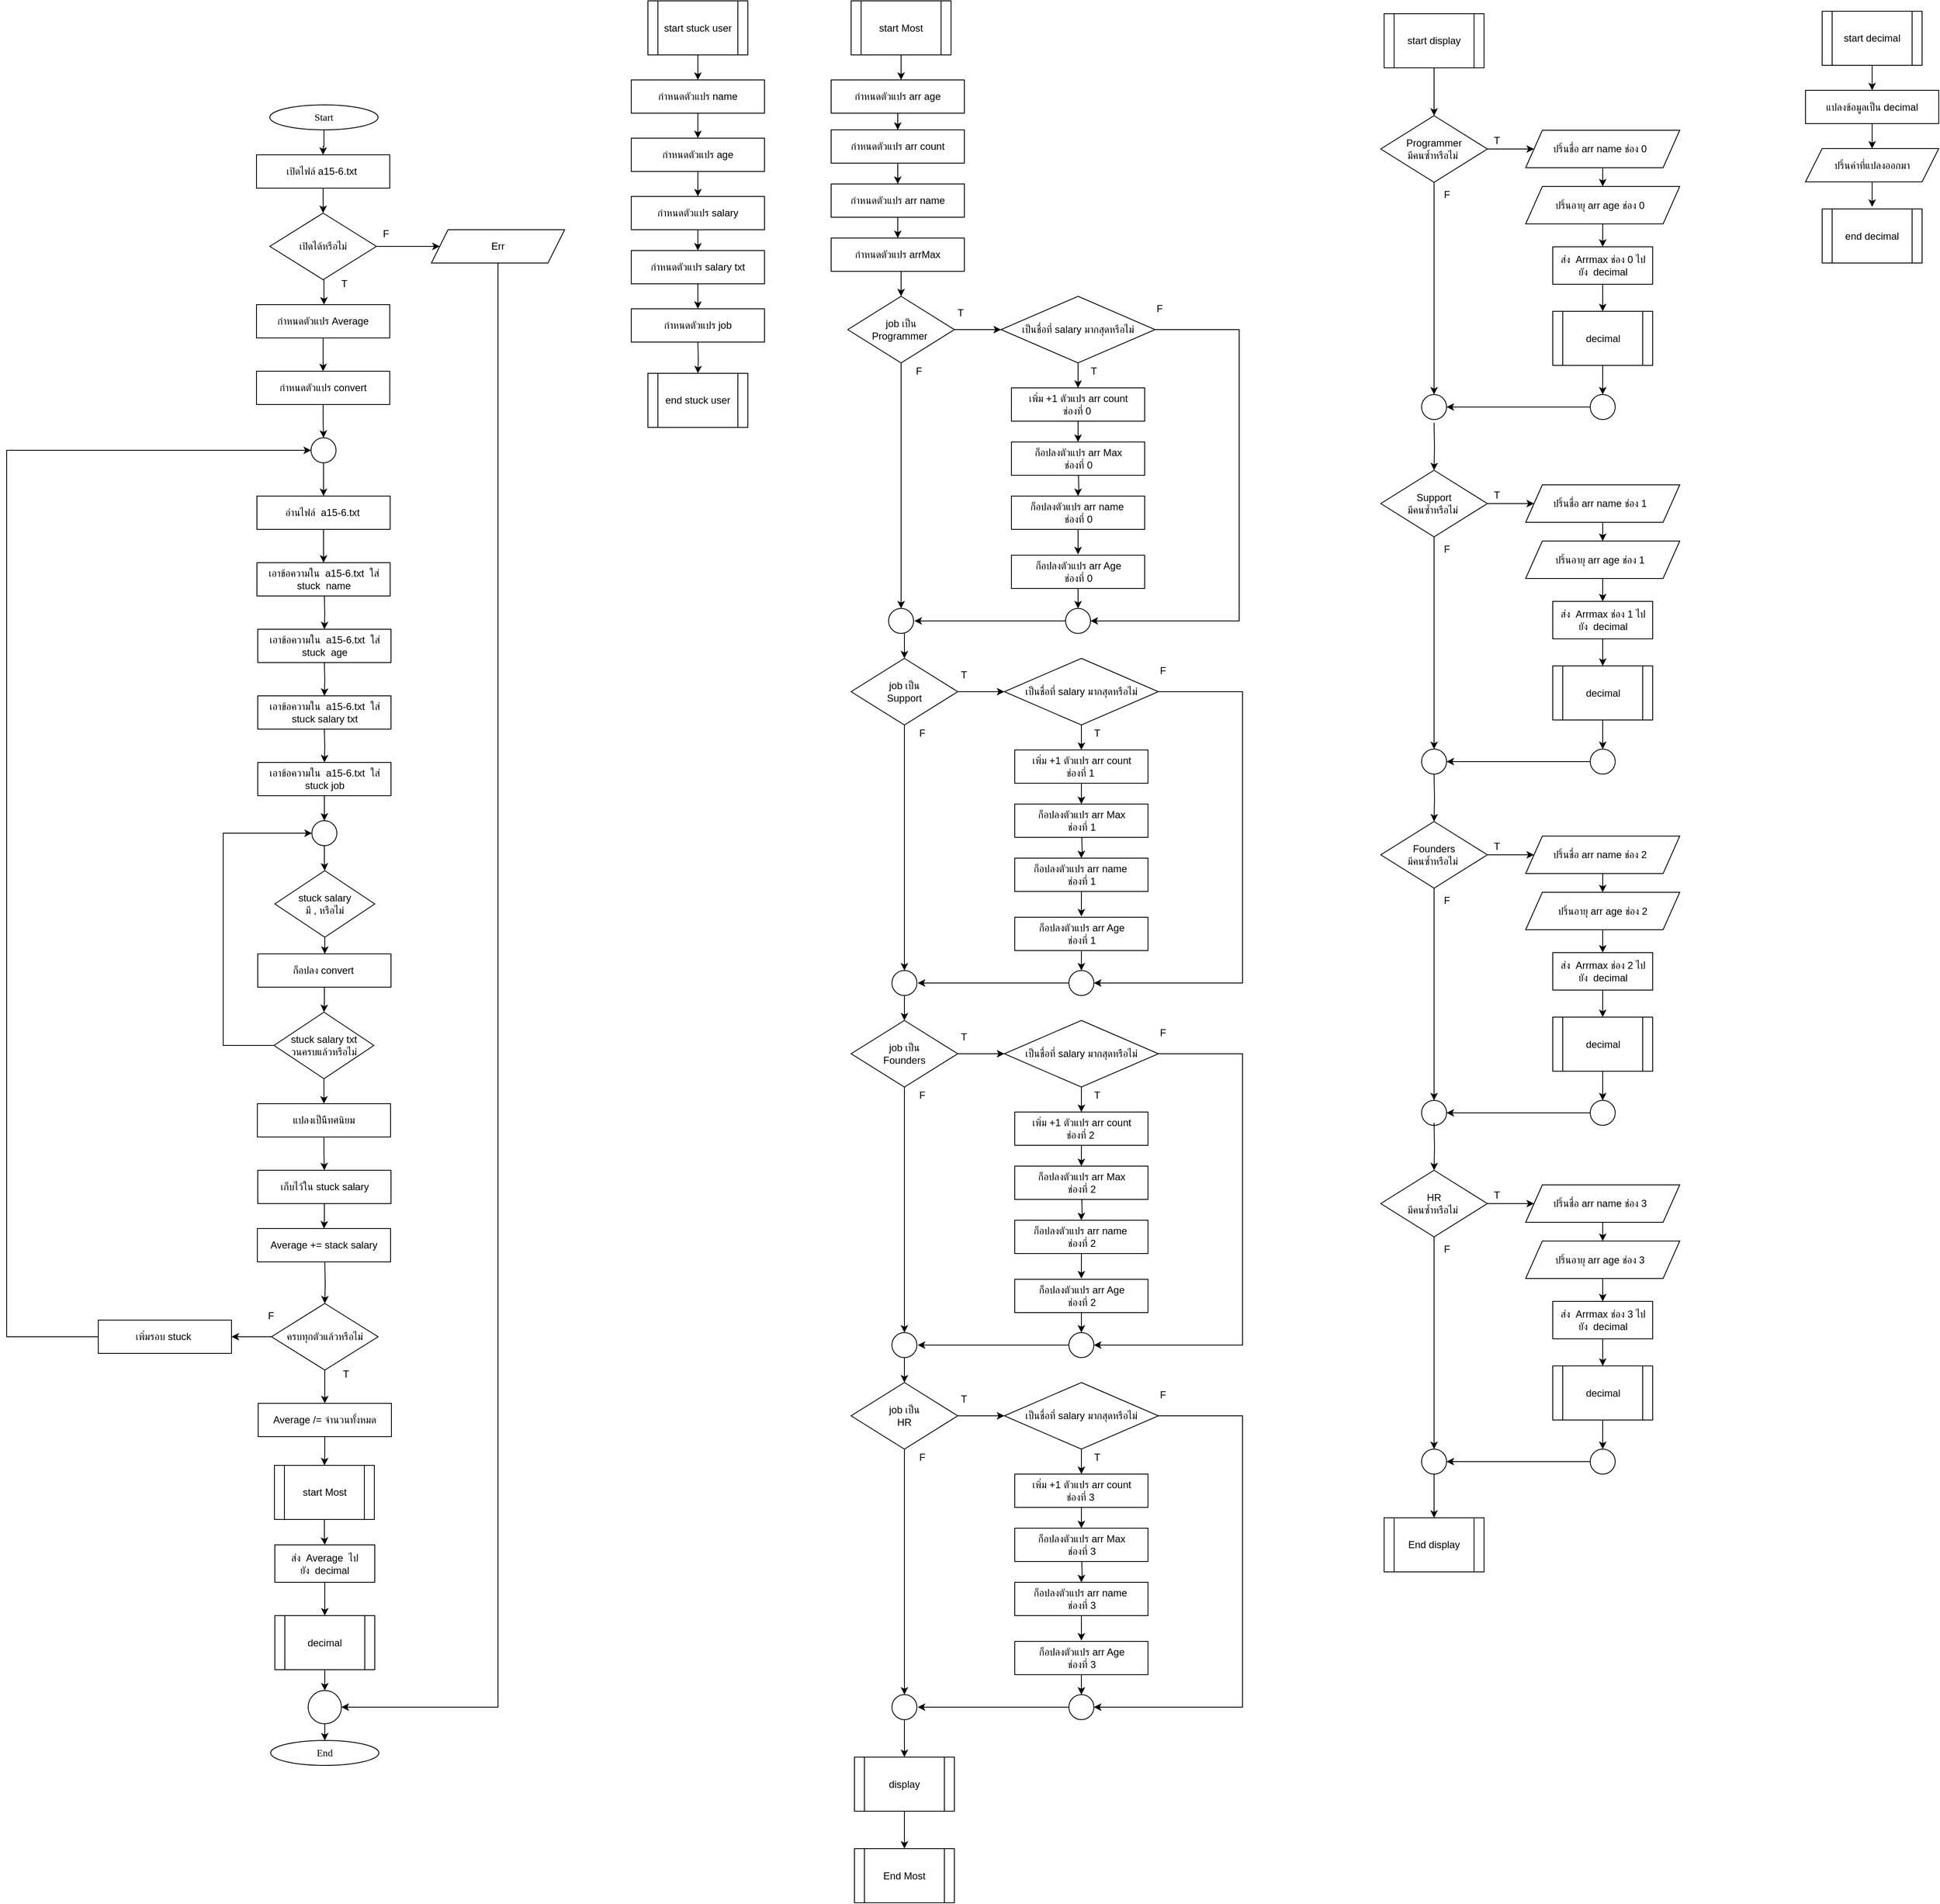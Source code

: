 <mxfile version="25.0.3">
  <diagram name="Page-1" id="8SazFHb4lPqUfUG7CR4b">
    <mxGraphModel dx="4323" dy="2983" grid="1" gridSize="10" guides="1" tooltips="1" connect="1" arrows="1" fold="1" page="1" pageScale="1" pageWidth="850" pageHeight="1100" math="0" shadow="0">
      <root>
        <mxCell id="0" />
        <mxCell id="1" parent="0" />
        <mxCell id="S6nSc5eygMtevFcIqzhv-2" value="" style="edgeStyle=orthogonalEdgeStyle;rounded=0;orthogonalLoop=1;jettySize=auto;html=1;" parent="1" source="S6nSc5eygMtevFcIqzhv-3" target="S6nSc5eygMtevFcIqzhv-5" edge="1">
          <mxGeometry relative="1" as="geometry" />
        </mxCell>
        <mxCell id="S6nSc5eygMtevFcIqzhv-3" value="&lt;font data-font-src=&quot;https://fonts.googleapis.com/css?family=Sarabun&quot; face=&quot;Sarabun&quot;&gt;Start&lt;/font&gt;" style="ellipse;whiteSpace=wrap;html=1;" parent="1" vertex="1">
          <mxGeometry x="-424.0" y="-955" width="130" height="30" as="geometry" />
        </mxCell>
        <mxCell id="S6nSc5eygMtevFcIqzhv-4" value="" style="edgeStyle=orthogonalEdgeStyle;rounded=0;orthogonalLoop=1;jettySize=auto;html=1;" parent="1" source="S6nSc5eygMtevFcIqzhv-5" target="S6nSc5eygMtevFcIqzhv-7" edge="1">
          <mxGeometry relative="1" as="geometry" />
        </mxCell>
        <mxCell id="S6nSc5eygMtevFcIqzhv-5" value="เปิดไฟล์&amp;nbsp;a15-6.txt&amp;nbsp;&lt;span style=&quot;color: rgba(0, 0, 0, 0); font-family: monospace; font-size: 0px; text-align: start; text-wrap-mode: nowrap;&quot;&gt;%3CmxGraphModel%3E%3Croot%3E%3CmxCell%20id%3D%220%22%2F%3E%3CmxCell%20id%3D%221%22%20parent%3D%220%22%2F%3E%3CmxCell%20id%3D%222%22%20value%3D%22%E0%B8%81%E0%B8%B3%E0%B8%AB%E0%B8%99%E0%B8%94%E0%B8%95%E0%B8%B1%E0%B8%A7%E0%B9%81%E0%B8%9B%E0%B8%A3%20arr%22%20style%3D%22rounded%3D0%3BwhiteSpace%3Dwrap%3Bhtml%3D1%3B%22%20vertex%3D%221%22%20parent%3D%221%22%3E%3CmxGeometry%20x%3D%22-680%22%20y%3D%22-980%22%20width%3D%22160%22%20height%3D%2240%22%20as%3D%22geometry%22%2F%3E%3C%2FmxCell%3E%3C%2Froot%3E%3C%2FmxGraphModel%3E&lt;/span&gt;" style="rounded=0;whiteSpace=wrap;html=1;" parent="1" vertex="1">
          <mxGeometry x="-440" y="-895" width="160" height="40" as="geometry" />
        </mxCell>
        <mxCell id="S6nSc5eygMtevFcIqzhv-6" value="" style="edgeStyle=orthogonalEdgeStyle;rounded=0;orthogonalLoop=1;jettySize=auto;html=1;" parent="1" source="S6nSc5eygMtevFcIqzhv-7" target="S6nSc5eygMtevFcIqzhv-11" edge="1">
          <mxGeometry relative="1" as="geometry" />
        </mxCell>
        <mxCell id="S6nSc5eygMtevFcIqzhv-7" value="เปิดได้หรือไม่" style="rhombus;whiteSpace=wrap;html=1;" parent="1" vertex="1">
          <mxGeometry x="-424" y="-825" width="128" height="80" as="geometry" />
        </mxCell>
        <mxCell id="S6nSc5eygMtevFcIqzhv-8" value="" style="edgeStyle=orthogonalEdgeStyle;rounded=0;orthogonalLoop=1;jettySize=auto;html=1;" parent="1" source="S6nSc5eygMtevFcIqzhv-9" target="S6nSc5eygMtevFcIqzhv-19" edge="1">
          <mxGeometry relative="1" as="geometry" />
        </mxCell>
        <mxCell id="S6nSc5eygMtevFcIqzhv-9" value="อ่านไฟล์&amp;nbsp;&amp;nbsp;a15-6.txt&amp;nbsp;" style="rounded=0;whiteSpace=wrap;html=1;" parent="1" vertex="1">
          <mxGeometry x="-439.5" y="-485" width="160" height="40" as="geometry" />
        </mxCell>
        <mxCell id="TkS6ln_y2I4iBqXibPWy-1" style="edgeStyle=orthogonalEdgeStyle;rounded=0;orthogonalLoop=1;jettySize=auto;html=1;entryX=1;entryY=0.5;entryDx=0;entryDy=0;" edge="1" parent="1" source="S6nSc5eygMtevFcIqzhv-11" target="r--EyfaQ1LVYHQyzxgFy-312">
          <mxGeometry relative="1" as="geometry">
            <Array as="points">
              <mxPoint x="-150" y="970" />
            </Array>
          </mxGeometry>
        </mxCell>
        <mxCell id="S6nSc5eygMtevFcIqzhv-11" value="Err" style="rounded=0;whiteSpace=wrap;html=1;shape=parallelogram;perimeter=parallelogramPerimeter;fixedSize=1;" parent="1" vertex="1">
          <mxGeometry x="-230" y="-805" width="160" height="40" as="geometry" />
        </mxCell>
        <mxCell id="S6nSc5eygMtevFcIqzhv-13" value="" style="edgeStyle=orthogonalEdgeStyle;rounded=0;orthogonalLoop=1;jettySize=auto;html=1;" parent="1" edge="1">
          <mxGeometry relative="1" as="geometry">
            <mxPoint x="-359" y="-745" as="sourcePoint" />
            <mxPoint x="-359" y="-715" as="targetPoint" />
          </mxGeometry>
        </mxCell>
        <mxCell id="S6nSc5eygMtevFcIqzhv-14" value="T" style="text;html=1;align=center;verticalAlign=middle;resizable=0;points=[];autosize=1;strokeColor=none;fillColor=none;" parent="1" vertex="1">
          <mxGeometry x="-350" y="-755" width="30" height="30" as="geometry" />
        </mxCell>
        <mxCell id="S6nSc5eygMtevFcIqzhv-15" value="F" style="text;html=1;align=center;verticalAlign=middle;resizable=0;points=[];autosize=1;strokeColor=none;fillColor=none;" parent="1" vertex="1">
          <mxGeometry x="-300" y="-815" width="30" height="30" as="geometry" />
        </mxCell>
        <mxCell id="S6nSc5eygMtevFcIqzhv-17" value="" style="edgeStyle=orthogonalEdgeStyle;rounded=0;orthogonalLoop=1;jettySize=auto;html=1;" parent="1" source="S6nSc5eygMtevFcIqzhv-18" target="S6nSc5eygMtevFcIqzhv-9" edge="1">
          <mxGeometry relative="1" as="geometry" />
        </mxCell>
        <mxCell id="S6nSc5eygMtevFcIqzhv-18" value="" style="ellipse;whiteSpace=wrap;html=1;aspect=fixed;" parent="1" vertex="1">
          <mxGeometry x="-374.5" y="-555" width="30" height="30" as="geometry" />
        </mxCell>
        <mxCell id="S6nSc5eygMtevFcIqzhv-19" value="เอาข้อความใน&amp;nbsp;&amp;nbsp;a15-6.txt&amp;nbsp; ใส่ stuck&amp;nbsp; name" style="rounded=0;whiteSpace=wrap;html=1;" parent="1" vertex="1">
          <mxGeometry x="-439.5" y="-405" width="160" height="40" as="geometry" />
        </mxCell>
        <mxCell id="S6nSc5eygMtevFcIqzhv-20" value="" style="edgeStyle=orthogonalEdgeStyle;rounded=0;orthogonalLoop=1;jettySize=auto;html=1;" parent="1" target="S6nSc5eygMtevFcIqzhv-21" edge="1">
          <mxGeometry relative="1" as="geometry">
            <mxPoint x="-358.5" y="-365" as="sourcePoint" />
          </mxGeometry>
        </mxCell>
        <mxCell id="S6nSc5eygMtevFcIqzhv-21" value="เอาข้อความใน&amp;nbsp;&amp;nbsp;a15-6.txt&amp;nbsp; ใส่ stuck&amp;nbsp; age" style="rounded=0;whiteSpace=wrap;html=1;" parent="1" vertex="1">
          <mxGeometry x="-438.5" y="-325" width="160" height="40" as="geometry" />
        </mxCell>
        <mxCell id="S6nSc5eygMtevFcIqzhv-22" value="" style="edgeStyle=orthogonalEdgeStyle;rounded=0;orthogonalLoop=1;jettySize=auto;html=1;" parent="1" target="S6nSc5eygMtevFcIqzhv-23" edge="1">
          <mxGeometry relative="1" as="geometry">
            <mxPoint x="-358.5" y="-285" as="sourcePoint" />
          </mxGeometry>
        </mxCell>
        <mxCell id="S6nSc5eygMtevFcIqzhv-23" value="เอาข้อความใน&amp;nbsp;&amp;nbsp;a15-6.txt&amp;nbsp; ใส่ stuck&amp;nbsp;salary txt" style="rounded=0;whiteSpace=wrap;html=1;" parent="1" vertex="1">
          <mxGeometry x="-438.5" y="-245" width="160" height="40" as="geometry" />
        </mxCell>
        <mxCell id="S6nSc5eygMtevFcIqzhv-24" value="" style="edgeStyle=orthogonalEdgeStyle;rounded=0;orthogonalLoop=1;jettySize=auto;html=1;" parent="1" target="S6nSc5eygMtevFcIqzhv-26" edge="1">
          <mxGeometry relative="1" as="geometry">
            <mxPoint x="-358.5" y="-205" as="sourcePoint" />
          </mxGeometry>
        </mxCell>
        <mxCell id="S6nSc5eygMtevFcIqzhv-87" value="" style="edgeStyle=orthogonalEdgeStyle;rounded=0;orthogonalLoop=1;jettySize=auto;html=1;" parent="1" source="S6nSc5eygMtevFcIqzhv-26" target="S6nSc5eygMtevFcIqzhv-86" edge="1">
          <mxGeometry relative="1" as="geometry" />
        </mxCell>
        <mxCell id="S6nSc5eygMtevFcIqzhv-26" value="เอาข้อความใน&amp;nbsp;&amp;nbsp;a15-6.txt&amp;nbsp; ใส่ stuck&amp;nbsp;job" style="rounded=0;whiteSpace=wrap;html=1;" parent="1" vertex="1">
          <mxGeometry x="-438.5" y="-165" width="160" height="40" as="geometry" />
        </mxCell>
        <mxCell id="S6nSc5eygMtevFcIqzhv-27" value="" style="edgeStyle=orthogonalEdgeStyle;rounded=0;orthogonalLoop=1;jettySize=auto;html=1;" parent="1" source="S6nSc5eygMtevFcIqzhv-29" target="S6nSc5eygMtevFcIqzhv-50" edge="1">
          <mxGeometry relative="1" as="geometry" />
        </mxCell>
        <mxCell id="r--EyfaQ1LVYHQyzxgFy-94" style="edgeStyle=orthogonalEdgeStyle;rounded=0;orthogonalLoop=1;jettySize=auto;html=1;entryX=0.5;entryY=0;entryDx=0;entryDy=0;" parent="1" source="S6nSc5eygMtevFcIqzhv-29" target="r--EyfaQ1LVYHQyzxgFy-93" edge="1">
          <mxGeometry relative="1" as="geometry" />
        </mxCell>
        <mxCell id="S6nSc5eygMtevFcIqzhv-29" value="ครบทุกตัวแล้วหรือไม่" style="rhombus;whiteSpace=wrap;html=1;" parent="1" vertex="1">
          <mxGeometry x="-422" y="485" width="128" height="80" as="geometry" />
        </mxCell>
        <mxCell id="S6nSc5eygMtevFcIqzhv-30" value="" style="edgeStyle=orthogonalEdgeStyle;rounded=0;orthogonalLoop=1;jettySize=auto;html=1;" parent="1" source="S6nSc5eygMtevFcIqzhv-31" target="S6nSc5eygMtevFcIqzhv-33" edge="1">
          <mxGeometry relative="1" as="geometry" />
        </mxCell>
        <mxCell id="S6nSc5eygMtevFcIqzhv-31" value="start stuck user" style="shape=process;whiteSpace=wrap;html=1;backgroundOutline=1;" parent="1" vertex="1">
          <mxGeometry x="30" y="-1080" width="120" height="65" as="geometry" />
        </mxCell>
        <mxCell id="S6nSc5eygMtevFcIqzhv-32" value="" style="edgeStyle=orthogonalEdgeStyle;rounded=0;orthogonalLoop=1;jettySize=auto;html=1;" parent="1" source="S6nSc5eygMtevFcIqzhv-33" target="S6nSc5eygMtevFcIqzhv-35" edge="1">
          <mxGeometry relative="1" as="geometry" />
        </mxCell>
        <mxCell id="S6nSc5eygMtevFcIqzhv-33" value="กำหนดตัวแปร name" style="rounded=0;whiteSpace=wrap;html=1;" parent="1" vertex="1">
          <mxGeometry x="10" y="-985" width="160" height="40" as="geometry" />
        </mxCell>
        <mxCell id="S6nSc5eygMtevFcIqzhv-34" value="" style="edgeStyle=orthogonalEdgeStyle;rounded=0;orthogonalLoop=1;jettySize=auto;html=1;" parent="1" source="S6nSc5eygMtevFcIqzhv-35" target="S6nSc5eygMtevFcIqzhv-38" edge="1">
          <mxGeometry relative="1" as="geometry" />
        </mxCell>
        <mxCell id="S6nSc5eygMtevFcIqzhv-35" value="กำหนดตัวแปร age" style="rounded=0;whiteSpace=wrap;html=1;" parent="1" vertex="1">
          <mxGeometry x="10" y="-915" width="160" height="40" as="geometry" />
        </mxCell>
        <mxCell id="S6nSc5eygMtevFcIqzhv-36" value="" style="edgeStyle=orthogonalEdgeStyle;rounded=0;orthogonalLoop=1;jettySize=auto;html=1;" parent="1" target="S6nSc5eygMtevFcIqzhv-39" edge="1">
          <mxGeometry relative="1" as="geometry">
            <mxPoint x="89.966" y="-670" as="sourcePoint" />
          </mxGeometry>
        </mxCell>
        <mxCell id="S6nSc5eygMtevFcIqzhv-70" value="" style="edgeStyle=orthogonalEdgeStyle;rounded=0;orthogonalLoop=1;jettySize=auto;html=1;" parent="1" source="S6nSc5eygMtevFcIqzhv-38" target="S6nSc5eygMtevFcIqzhv-69" edge="1">
          <mxGeometry relative="1" as="geometry" />
        </mxCell>
        <mxCell id="S6nSc5eygMtevFcIqzhv-38" value="กำหนดตัวแปร salary" style="rounded=0;whiteSpace=wrap;html=1;" parent="1" vertex="1">
          <mxGeometry x="10" y="-845" width="160" height="40" as="geometry" />
        </mxCell>
        <mxCell id="S6nSc5eygMtevFcIqzhv-39" value="end stuck user" style="shape=process;whiteSpace=wrap;html=1;backgroundOutline=1;" parent="1" vertex="1">
          <mxGeometry x="30" y="-632.5" width="120" height="65" as="geometry" />
        </mxCell>
        <mxCell id="S6nSc5eygMtevFcIqzhv-40" value="กำหนดตัวแปร job" style="rounded=0;whiteSpace=wrap;html=1;" parent="1" vertex="1">
          <mxGeometry x="10" y="-710" width="160" height="40" as="geometry" />
        </mxCell>
        <mxCell id="S6nSc5eygMtevFcIqzhv-41" value="" style="edgeStyle=orthogonalEdgeStyle;rounded=0;orthogonalLoop=1;jettySize=auto;html=1;" parent="1" edge="1">
          <mxGeometry relative="1" as="geometry">
            <mxPoint x="334.0" y="-725" as="targetPoint" />
            <mxPoint x="334" y="-755" as="sourcePoint" />
          </mxGeometry>
        </mxCell>
        <mxCell id="r--EyfaQ1LVYHQyzxgFy-9" value="" style="edgeStyle=orthogonalEdgeStyle;rounded=0;orthogonalLoop=1;jettySize=auto;html=1;" parent="1" source="S6nSc5eygMtevFcIqzhv-42" edge="1">
          <mxGeometry relative="1" as="geometry">
            <mxPoint x="334.034" y="-985" as="targetPoint" />
          </mxGeometry>
        </mxCell>
        <mxCell id="S6nSc5eygMtevFcIqzhv-42" value="start Most" style="shape=process;whiteSpace=wrap;html=1;backgroundOutline=1;" parent="1" vertex="1">
          <mxGeometry x="274" y="-1080" width="120" height="65" as="geometry" />
        </mxCell>
        <mxCell id="S6nSc5eygMtevFcIqzhv-73" value="" style="edgeStyle=orthogonalEdgeStyle;rounded=0;orthogonalLoop=1;jettySize=auto;html=1;" parent="1" source="S6nSc5eygMtevFcIqzhv-46" target="S6nSc5eygMtevFcIqzhv-72" edge="1">
          <mxGeometry relative="1" as="geometry" />
        </mxCell>
        <mxCell id="S6nSc5eygMtevFcIqzhv-46" value="กำหนดตัวแปร&amp;nbsp;Average" style="rounded=0;whiteSpace=wrap;html=1;" parent="1" vertex="1">
          <mxGeometry x="-440" y="-715" width="160" height="40" as="geometry" />
        </mxCell>
        <mxCell id="S6nSc5eygMtevFcIqzhv-47" value="" style="edgeStyle=orthogonalEdgeStyle;rounded=0;orthogonalLoop=1;jettySize=auto;html=1;" parent="1" target="S6nSc5eygMtevFcIqzhv-29" edge="1">
          <mxGeometry relative="1" as="geometry">
            <mxPoint x="-358" y="435" as="sourcePoint" />
          </mxGeometry>
        </mxCell>
        <mxCell id="S6nSc5eygMtevFcIqzhv-48" value="Average += stack salary" style="rounded=0;whiteSpace=wrap;html=1;" parent="1" vertex="1">
          <mxGeometry x="-439" y="395" width="160" height="40" as="geometry" />
        </mxCell>
        <mxCell id="S6nSc5eygMtevFcIqzhv-99" style="edgeStyle=orthogonalEdgeStyle;rounded=0;orthogonalLoop=1;jettySize=auto;html=1;entryX=0;entryY=0.5;entryDx=0;entryDy=0;" parent="1" source="S6nSc5eygMtevFcIqzhv-50" target="S6nSc5eygMtevFcIqzhv-18" edge="1">
          <mxGeometry relative="1" as="geometry">
            <Array as="points">
              <mxPoint x="-740" y="525" />
              <mxPoint x="-740" y="-540" />
            </Array>
          </mxGeometry>
        </mxCell>
        <mxCell id="S6nSc5eygMtevFcIqzhv-50" value="เพิ่มรอบ stuck&amp;nbsp;" style="rounded=0;whiteSpace=wrap;html=1;" parent="1" vertex="1">
          <mxGeometry x="-630" y="505" width="160" height="40" as="geometry" />
        </mxCell>
        <mxCell id="S6nSc5eygMtevFcIqzhv-65" value="T" style="text;html=1;align=center;verticalAlign=middle;resizable=0;points=[];autosize=1;strokeColor=none;fillColor=none;" parent="1" vertex="1">
          <mxGeometry x="-348" y="555" width="30" height="30" as="geometry" />
        </mxCell>
        <mxCell id="S6nSc5eygMtevFcIqzhv-66" value="F" style="text;html=1;align=center;verticalAlign=middle;resizable=0;points=[];autosize=1;strokeColor=none;fillColor=none;" parent="1" vertex="1">
          <mxGeometry x="-438" y="485" width="30" height="30" as="geometry" />
        </mxCell>
        <mxCell id="S6nSc5eygMtevFcIqzhv-71" value="" style="edgeStyle=orthogonalEdgeStyle;rounded=0;orthogonalLoop=1;jettySize=auto;html=1;" parent="1" source="S6nSc5eygMtevFcIqzhv-69" target="S6nSc5eygMtevFcIqzhv-40" edge="1">
          <mxGeometry relative="1" as="geometry" />
        </mxCell>
        <mxCell id="S6nSc5eygMtevFcIqzhv-69" value="กำหนดตัวแปร salary txt" style="rounded=0;whiteSpace=wrap;html=1;" parent="1" vertex="1">
          <mxGeometry x="10" y="-780" width="160" height="40" as="geometry" />
        </mxCell>
        <mxCell id="S6nSc5eygMtevFcIqzhv-74" value="" style="edgeStyle=orthogonalEdgeStyle;rounded=0;orthogonalLoop=1;jettySize=auto;html=1;" parent="1" source="S6nSc5eygMtevFcIqzhv-72" target="S6nSc5eygMtevFcIqzhv-18" edge="1">
          <mxGeometry relative="1" as="geometry" />
        </mxCell>
        <mxCell id="S6nSc5eygMtevFcIqzhv-72" value="กำหนดตัวแปร&amp;nbsp;convert" style="rounded=0;whiteSpace=wrap;html=1;" parent="1" vertex="1">
          <mxGeometry x="-440" y="-635" width="160" height="40" as="geometry" />
        </mxCell>
        <mxCell id="S6nSc5eygMtevFcIqzhv-93" style="edgeStyle=orthogonalEdgeStyle;rounded=0;orthogonalLoop=1;jettySize=auto;html=1;entryX=0;entryY=0.5;entryDx=0;entryDy=0;" parent="1" source="S6nSc5eygMtevFcIqzhv-77" target="S6nSc5eygMtevFcIqzhv-86" edge="1">
          <mxGeometry relative="1" as="geometry">
            <Array as="points">
              <mxPoint x="-480" y="175" />
              <mxPoint x="-480" y="-80" />
            </Array>
          </mxGeometry>
        </mxCell>
        <mxCell id="S6nSc5eygMtevFcIqzhv-95" value="" style="edgeStyle=orthogonalEdgeStyle;rounded=0;orthogonalLoop=1;jettySize=auto;html=1;" parent="1" source="S6nSc5eygMtevFcIqzhv-77" target="S6nSc5eygMtevFcIqzhv-94" edge="1">
          <mxGeometry relative="1" as="geometry" />
        </mxCell>
        <mxCell id="S6nSc5eygMtevFcIqzhv-77" value="stuck&amp;nbsp;salary txt&lt;div&gt;วนครบแล้วหรือไม่&lt;/div&gt;" style="rhombus;whiteSpace=wrap;html=1;" parent="1" vertex="1">
          <mxGeometry x="-419" y="135" width="120" height="80" as="geometry" />
        </mxCell>
        <mxCell id="S6nSc5eygMtevFcIqzhv-84" value="" style="edgeStyle=orthogonalEdgeStyle;rounded=0;orthogonalLoop=1;jettySize=auto;html=1;" parent="1" source="S6nSc5eygMtevFcIqzhv-82" target="S6nSc5eygMtevFcIqzhv-83" edge="1">
          <mxGeometry relative="1" as="geometry" />
        </mxCell>
        <mxCell id="S6nSc5eygMtevFcIqzhv-82" value="stuck&amp;nbsp;salary&lt;div&gt;มี , หรือไม่&lt;/div&gt;" style="rhombus;whiteSpace=wrap;html=1;" parent="1" vertex="1">
          <mxGeometry x="-418" y="-35" width="120" height="80" as="geometry" />
        </mxCell>
        <mxCell id="S6nSc5eygMtevFcIqzhv-91" value="" style="edgeStyle=orthogonalEdgeStyle;rounded=0;orthogonalLoop=1;jettySize=auto;html=1;" parent="1" source="S6nSc5eygMtevFcIqzhv-83" target="S6nSc5eygMtevFcIqzhv-77" edge="1">
          <mxGeometry relative="1" as="geometry" />
        </mxCell>
        <mxCell id="S6nSc5eygMtevFcIqzhv-83" value="ก็อปลง convert&amp;nbsp;" style="rounded=0;whiteSpace=wrap;html=1;" parent="1" vertex="1">
          <mxGeometry x="-438.5" y="65" width="160" height="40" as="geometry" />
        </mxCell>
        <mxCell id="S6nSc5eygMtevFcIqzhv-92" value="" style="edgeStyle=orthogonalEdgeStyle;rounded=0;orthogonalLoop=1;jettySize=auto;html=1;" parent="1" source="S6nSc5eygMtevFcIqzhv-86" target="S6nSc5eygMtevFcIqzhv-82" edge="1">
          <mxGeometry relative="1" as="geometry" />
        </mxCell>
        <mxCell id="S6nSc5eygMtevFcIqzhv-86" value="" style="ellipse;whiteSpace=wrap;html=1;aspect=fixed;" parent="1" vertex="1">
          <mxGeometry x="-373.5" y="-95" width="30" height="30" as="geometry" />
        </mxCell>
        <mxCell id="S6nSc5eygMtevFcIqzhv-97" value="" style="edgeStyle=orthogonalEdgeStyle;rounded=0;orthogonalLoop=1;jettySize=auto;html=1;" parent="1" source="S6nSc5eygMtevFcIqzhv-94" target="S6nSc5eygMtevFcIqzhv-96" edge="1">
          <mxGeometry relative="1" as="geometry" />
        </mxCell>
        <mxCell id="S6nSc5eygMtevFcIqzhv-94" value="แปลงเป็นืทศนิยม" style="rounded=0;whiteSpace=wrap;html=1;" parent="1" vertex="1">
          <mxGeometry x="-439" y="245" width="160" height="40" as="geometry" />
        </mxCell>
        <mxCell id="S6nSc5eygMtevFcIqzhv-98" value="" style="edgeStyle=orthogonalEdgeStyle;rounded=0;orthogonalLoop=1;jettySize=auto;html=1;" parent="1" source="S6nSc5eygMtevFcIqzhv-96" target="S6nSc5eygMtevFcIqzhv-48" edge="1">
          <mxGeometry relative="1" as="geometry" />
        </mxCell>
        <mxCell id="S6nSc5eygMtevFcIqzhv-96" value="เก็บไว้ใน stuck salary" style="rounded=0;whiteSpace=wrap;html=1;" parent="1" vertex="1">
          <mxGeometry x="-438.5" y="325" width="160" height="40" as="geometry" />
        </mxCell>
        <mxCell id="r--EyfaQ1LVYHQyzxgFy-4" value="" style="edgeStyle=orthogonalEdgeStyle;rounded=0;orthogonalLoop=1;jettySize=auto;html=1;" parent="1" source="S6nSc5eygMtevFcIqzhv-100" edge="1">
          <mxGeometry relative="1" as="geometry">
            <mxPoint x="454" y="-685" as="targetPoint" />
          </mxGeometry>
        </mxCell>
        <mxCell id="r--EyfaQ1LVYHQyzxgFy-29" style="edgeStyle=orthogonalEdgeStyle;rounded=0;orthogonalLoop=1;jettySize=auto;html=1;entryX=0.5;entryY=0;entryDx=0;entryDy=0;" parent="1" source="S6nSc5eygMtevFcIqzhv-100" target="r--EyfaQ1LVYHQyzxgFy-136" edge="1">
          <mxGeometry relative="1" as="geometry">
            <mxPoint x="334" y="-415" as="targetPoint" />
          </mxGeometry>
        </mxCell>
        <mxCell id="S6nSc5eygMtevFcIqzhv-100" value="job เป็น&lt;div&gt;Programmer&amp;nbsp;&lt;/div&gt;" style="rhombus;whiteSpace=wrap;html=1;" parent="1" vertex="1">
          <mxGeometry x="270" y="-725" width="128" height="80" as="geometry" />
        </mxCell>
        <mxCell id="r--EyfaQ1LVYHQyzxgFy-11" value="" style="edgeStyle=orthogonalEdgeStyle;rounded=0;orthogonalLoop=1;jettySize=auto;html=1;" parent="1" source="r--EyfaQ1LVYHQyzxgFy-6" target="r--EyfaQ1LVYHQyzxgFy-10" edge="1">
          <mxGeometry relative="1" as="geometry" />
        </mxCell>
        <mxCell id="r--EyfaQ1LVYHQyzxgFy-135" style="edgeStyle=orthogonalEdgeStyle;rounded=0;orthogonalLoop=1;jettySize=auto;html=1;entryX=1;entryY=0.5;entryDx=0;entryDy=0;" parent="1" source="r--EyfaQ1LVYHQyzxgFy-6" target="r--EyfaQ1LVYHQyzxgFy-132" edge="1">
          <mxGeometry relative="1" as="geometry">
            <Array as="points">
              <mxPoint x="740" y="-685" />
              <mxPoint x="740" y="-335" />
            </Array>
          </mxGeometry>
        </mxCell>
        <mxCell id="r--EyfaQ1LVYHQyzxgFy-6" value="เป็นชื่อที่ salary มากสุดหรือไม่" style="rhombus;whiteSpace=wrap;html=1;" parent="1" vertex="1">
          <mxGeometry x="454" y="-725" width="185" height="80" as="geometry" />
        </mxCell>
        <mxCell id="r--EyfaQ1LVYHQyzxgFy-15" value="" style="edgeStyle=orthogonalEdgeStyle;rounded=0;orthogonalLoop=1;jettySize=auto;html=1;" parent="1" source="r--EyfaQ1LVYHQyzxgFy-8" target="r--EyfaQ1LVYHQyzxgFy-14" edge="1">
          <mxGeometry relative="1" as="geometry" />
        </mxCell>
        <mxCell id="r--EyfaQ1LVYHQyzxgFy-8" value="กำหนดตัวแปร arr name" style="rounded=0;whiteSpace=wrap;html=1;" parent="1" vertex="1">
          <mxGeometry x="250" y="-860" width="160" height="40" as="geometry" />
        </mxCell>
        <mxCell id="r--EyfaQ1LVYHQyzxgFy-13" value="" style="edgeStyle=orthogonalEdgeStyle;rounded=0;orthogonalLoop=1;jettySize=auto;html=1;" parent="1" source="r--EyfaQ1LVYHQyzxgFy-10" target="r--EyfaQ1LVYHQyzxgFy-12" edge="1">
          <mxGeometry relative="1" as="geometry" />
        </mxCell>
        <mxCell id="r--EyfaQ1LVYHQyzxgFy-10" value="เพิ่ม +1 ตัวแปร arr count&lt;div&gt;ช่องที่ 0&amp;nbsp;&lt;/div&gt;" style="rounded=0;whiteSpace=wrap;html=1;" parent="1" vertex="1">
          <mxGeometry x="466.5" y="-615" width="160" height="40" as="geometry" />
        </mxCell>
        <mxCell id="r--EyfaQ1LVYHQyzxgFy-12" value="ก็อปลงตัวแปร arr Max&lt;div&gt;ช่องที่ 0&lt;/div&gt;" style="rounded=0;whiteSpace=wrap;html=1;" parent="1" vertex="1">
          <mxGeometry x="466.5" y="-550" width="160" height="40" as="geometry" />
        </mxCell>
        <mxCell id="r--EyfaQ1LVYHQyzxgFy-14" value="กำหนดตัวแปร arrMax" style="rounded=0;whiteSpace=wrap;html=1;" parent="1" vertex="1">
          <mxGeometry x="250" y="-795" width="160" height="40" as="geometry" />
        </mxCell>
        <mxCell id="r--EyfaQ1LVYHQyzxgFy-17" value="" style="edgeStyle=orthogonalEdgeStyle;rounded=0;orthogonalLoop=1;jettySize=auto;html=1;" parent="1" source="r--EyfaQ1LVYHQyzxgFy-18" edge="1">
          <mxGeometry relative="1" as="geometry">
            <mxPoint x="330" y="-860" as="targetPoint" />
          </mxGeometry>
        </mxCell>
        <mxCell id="r--EyfaQ1LVYHQyzxgFy-18" value="กำหนดตัวแปร arr count" style="rounded=0;whiteSpace=wrap;html=1;" parent="1" vertex="1">
          <mxGeometry x="250" y="-925" width="160" height="40" as="geometry" />
        </mxCell>
        <mxCell id="r--EyfaQ1LVYHQyzxgFy-19" value="" style="edgeStyle=orthogonalEdgeStyle;rounded=0;orthogonalLoop=1;jettySize=auto;html=1;" parent="1" target="r--EyfaQ1LVYHQyzxgFy-20" edge="1">
          <mxGeometry relative="1" as="geometry">
            <mxPoint x="547" y="-510" as="sourcePoint" />
          </mxGeometry>
        </mxCell>
        <mxCell id="r--EyfaQ1LVYHQyzxgFy-23" value="" style="edgeStyle=orthogonalEdgeStyle;rounded=0;orthogonalLoop=1;jettySize=auto;html=1;" parent="1" source="r--EyfaQ1LVYHQyzxgFy-20" edge="1">
          <mxGeometry relative="1" as="geometry">
            <mxPoint x="546.5" y="-415" as="targetPoint" />
          </mxGeometry>
        </mxCell>
        <mxCell id="r--EyfaQ1LVYHQyzxgFy-20" value="ก็อปลงตัวแปร arr name&amp;nbsp;&lt;div&gt;ช่องที่ 0&lt;/div&gt;" style="rounded=0;whiteSpace=wrap;html=1;" parent="1" vertex="1">
          <mxGeometry x="466.5" y="-485" width="160" height="40" as="geometry" />
        </mxCell>
        <mxCell id="r--EyfaQ1LVYHQyzxgFy-26" value="F" style="text;html=1;align=center;verticalAlign=middle;resizable=0;points=[];autosize=1;strokeColor=none;fillColor=none;" parent="1" vertex="1">
          <mxGeometry x="629" y="-725" width="30" height="30" as="geometry" />
        </mxCell>
        <mxCell id="r--EyfaQ1LVYHQyzxgFy-27" value="T" style="text;html=1;align=center;verticalAlign=middle;resizable=0;points=[];autosize=1;strokeColor=none;fillColor=none;" parent="1" vertex="1">
          <mxGeometry x="550" y="-650" width="30" height="30" as="geometry" />
        </mxCell>
        <mxCell id="r--EyfaQ1LVYHQyzxgFy-28" value="T" style="text;html=1;align=center;verticalAlign=middle;resizable=0;points=[];autosize=1;strokeColor=none;fillColor=none;" parent="1" vertex="1">
          <mxGeometry x="390" y="-720" width="30" height="30" as="geometry" />
        </mxCell>
        <mxCell id="r--EyfaQ1LVYHQyzxgFy-49" value="F" style="text;html=1;align=center;verticalAlign=middle;resizable=0;points=[];autosize=1;strokeColor=none;fillColor=none;" parent="1" vertex="1">
          <mxGeometry x="340" y="-650" width="30" height="30" as="geometry" />
        </mxCell>
        <mxCell id="r--EyfaQ1LVYHQyzxgFy-91" value="End&amp;nbsp;Most" style="shape=process;whiteSpace=wrap;html=1;backgroundOutline=1;" parent="1" vertex="1">
          <mxGeometry x="278" y="1140" width="120" height="65" as="geometry" />
        </mxCell>
        <mxCell id="r--EyfaQ1LVYHQyzxgFy-96" value="" style="edgeStyle=orthogonalEdgeStyle;rounded=0;orthogonalLoop=1;jettySize=auto;html=1;" parent="1" source="r--EyfaQ1LVYHQyzxgFy-93" target="r--EyfaQ1LVYHQyzxgFy-95" edge="1">
          <mxGeometry relative="1" as="geometry" />
        </mxCell>
        <mxCell id="r--EyfaQ1LVYHQyzxgFy-93" value="Average /= จำนวนทั้งหมด" style="rounded=0;whiteSpace=wrap;html=1;" parent="1" vertex="1">
          <mxGeometry x="-438" y="605" width="160" height="40" as="geometry" />
        </mxCell>
        <mxCell id="r--EyfaQ1LVYHQyzxgFy-292" value="" style="edgeStyle=orthogonalEdgeStyle;rounded=0;orthogonalLoop=1;jettySize=auto;html=1;" parent="1" source="r--EyfaQ1LVYHQyzxgFy-95" target="r--EyfaQ1LVYHQyzxgFy-291" edge="1">
          <mxGeometry relative="1" as="geometry" />
        </mxCell>
        <mxCell id="r--EyfaQ1LVYHQyzxgFy-95" value="start Most" style="shape=process;whiteSpace=wrap;html=1;backgroundOutline=1;" parent="1" vertex="1">
          <mxGeometry x="-418.5" y="679.5" width="120" height="65" as="geometry" />
        </mxCell>
        <mxCell id="r--EyfaQ1LVYHQyzxgFy-127" value="" style="edgeStyle=orthogonalEdgeStyle;rounded=0;orthogonalLoop=1;jettySize=auto;html=1;" parent="1" source="r--EyfaQ1LVYHQyzxgFy-111" target="r--EyfaQ1LVYHQyzxgFy-126" edge="1">
          <mxGeometry relative="1" as="geometry" />
        </mxCell>
        <mxCell id="r--EyfaQ1LVYHQyzxgFy-111" value="start display" style="shape=process;whiteSpace=wrap;html=1;backgroundOutline=1;" parent="1" vertex="1">
          <mxGeometry x="914" y="-1064.5" width="120" height="65" as="geometry" />
        </mxCell>
        <mxCell id="r--EyfaQ1LVYHQyzxgFy-211" value="" style="edgeStyle=orthogonalEdgeStyle;rounded=0;orthogonalLoop=1;jettySize=auto;html=1;" parent="1" source="r--EyfaQ1LVYHQyzxgFy-119" target="r--EyfaQ1LVYHQyzxgFy-209" edge="1">
          <mxGeometry relative="1" as="geometry" />
        </mxCell>
        <mxCell id="r--EyfaQ1LVYHQyzxgFy-119" value="decimal" style="shape=process;whiteSpace=wrap;html=1;backgroundOutline=1;" parent="1" vertex="1">
          <mxGeometry x="1116.5" y="-707" width="120" height="65" as="geometry" />
        </mxCell>
        <mxCell id="r--EyfaQ1LVYHQyzxgFy-205" value="" style="edgeStyle=orthogonalEdgeStyle;rounded=0;orthogonalLoop=1;jettySize=auto;html=1;" parent="1" source="r--EyfaQ1LVYHQyzxgFy-124" target="r--EyfaQ1LVYHQyzxgFy-204" edge="1">
          <mxGeometry relative="1" as="geometry" />
        </mxCell>
        <mxCell id="r--EyfaQ1LVYHQyzxgFy-124" value="ปริ้นชื่อ arr name ช่อง 0&amp;nbsp;&amp;nbsp;" style="shape=parallelogram;perimeter=parallelogramPerimeter;whiteSpace=wrap;html=1;fixedSize=1;" parent="1" vertex="1">
          <mxGeometry x="1084" y="-924.5" width="185" height="45" as="geometry" />
        </mxCell>
        <mxCell id="r--EyfaQ1LVYHQyzxgFy-128" value="" style="edgeStyle=orthogonalEdgeStyle;rounded=0;orthogonalLoop=1;jettySize=auto;html=1;" parent="1" source="r--EyfaQ1LVYHQyzxgFy-126" target="r--EyfaQ1LVYHQyzxgFy-124" edge="1">
          <mxGeometry relative="1" as="geometry" />
        </mxCell>
        <mxCell id="r--EyfaQ1LVYHQyzxgFy-214" style="edgeStyle=orthogonalEdgeStyle;rounded=0;orthogonalLoop=1;jettySize=auto;html=1;entryX=0.5;entryY=0;entryDx=0;entryDy=0;" parent="1" source="r--EyfaQ1LVYHQyzxgFy-126" target="r--EyfaQ1LVYHQyzxgFy-212" edge="1">
          <mxGeometry relative="1" as="geometry" />
        </mxCell>
        <mxCell id="r--EyfaQ1LVYHQyzxgFy-126" value="&lt;div&gt;Programmer&lt;/div&gt;&lt;div&gt;มีคนซ้ำหรือไม่&amp;nbsp;&lt;/div&gt;" style="rhombus;whiteSpace=wrap;html=1;" parent="1" vertex="1">
          <mxGeometry x="910" y="-942" width="128" height="80" as="geometry" />
        </mxCell>
        <mxCell id="r--EyfaQ1LVYHQyzxgFy-134" value="" style="edgeStyle=orthogonalEdgeStyle;rounded=0;orthogonalLoop=1;jettySize=auto;html=1;" parent="1" source="r--EyfaQ1LVYHQyzxgFy-129" target="r--EyfaQ1LVYHQyzxgFy-132" edge="1">
          <mxGeometry relative="1" as="geometry" />
        </mxCell>
        <mxCell id="r--EyfaQ1LVYHQyzxgFy-129" value="ก็อปลงตัวแปร arr Age&lt;div&gt;ช่องที่ 0&lt;/div&gt;" style="rounded=0;whiteSpace=wrap;html=1;" parent="1" vertex="1">
          <mxGeometry x="466.5" y="-414" width="160" height="40" as="geometry" />
        </mxCell>
        <mxCell id="r--EyfaQ1LVYHQyzxgFy-131" value="" style="edgeStyle=orthogonalEdgeStyle;rounded=0;orthogonalLoop=1;jettySize=auto;html=1;" parent="1" source="r--EyfaQ1LVYHQyzxgFy-130" target="r--EyfaQ1LVYHQyzxgFy-18" edge="1">
          <mxGeometry relative="1" as="geometry" />
        </mxCell>
        <mxCell id="r--EyfaQ1LVYHQyzxgFy-130" value="กำหนดตัวแปร arr age" style="rounded=0;whiteSpace=wrap;html=1;" parent="1" vertex="1">
          <mxGeometry x="250" y="-985" width="160" height="40" as="geometry" />
        </mxCell>
        <mxCell id="r--EyfaQ1LVYHQyzxgFy-137" style="edgeStyle=orthogonalEdgeStyle;rounded=0;orthogonalLoop=1;jettySize=auto;html=1;" parent="1" source="r--EyfaQ1LVYHQyzxgFy-132" edge="1">
          <mxGeometry relative="1" as="geometry">
            <mxPoint x="350" y="-335" as="targetPoint" />
          </mxGeometry>
        </mxCell>
        <mxCell id="r--EyfaQ1LVYHQyzxgFy-132" value="" style="ellipse;whiteSpace=wrap;html=1;aspect=fixed;" parent="1" vertex="1">
          <mxGeometry x="531.5" y="-350" width="30" height="30" as="geometry" />
        </mxCell>
        <mxCell id="r--EyfaQ1LVYHQyzxgFy-136" value="" style="ellipse;whiteSpace=wrap;html=1;aspect=fixed;" parent="1" vertex="1">
          <mxGeometry x="319" y="-350" width="30" height="30" as="geometry" />
        </mxCell>
        <mxCell id="r--EyfaQ1LVYHQyzxgFy-138" value="" style="edgeStyle=orthogonalEdgeStyle;rounded=0;orthogonalLoop=1;jettySize=auto;html=1;" parent="1" edge="1">
          <mxGeometry relative="1" as="geometry">
            <mxPoint x="338.0" y="-290" as="targetPoint" />
            <mxPoint x="338" y="-320" as="sourcePoint" />
          </mxGeometry>
        </mxCell>
        <mxCell id="r--EyfaQ1LVYHQyzxgFy-139" value="" style="edgeStyle=orthogonalEdgeStyle;rounded=0;orthogonalLoop=1;jettySize=auto;html=1;" parent="1" source="r--EyfaQ1LVYHQyzxgFy-141" edge="1">
          <mxGeometry relative="1" as="geometry">
            <mxPoint x="458" y="-250" as="targetPoint" />
          </mxGeometry>
        </mxCell>
        <mxCell id="r--EyfaQ1LVYHQyzxgFy-140" style="edgeStyle=orthogonalEdgeStyle;rounded=0;orthogonalLoop=1;jettySize=auto;html=1;entryX=0.5;entryY=0;entryDx=0;entryDy=0;" parent="1" source="r--EyfaQ1LVYHQyzxgFy-141" target="r--EyfaQ1LVYHQyzxgFy-159" edge="1">
          <mxGeometry relative="1" as="geometry">
            <mxPoint x="338" y="20" as="targetPoint" />
          </mxGeometry>
        </mxCell>
        <mxCell id="r--EyfaQ1LVYHQyzxgFy-141" value="job เป็น&lt;div&gt;Support&lt;/div&gt;" style="rhombus;whiteSpace=wrap;html=1;" parent="1" vertex="1">
          <mxGeometry x="274" y="-290" width="128" height="80" as="geometry" />
        </mxCell>
        <mxCell id="r--EyfaQ1LVYHQyzxgFy-142" value="" style="edgeStyle=orthogonalEdgeStyle;rounded=0;orthogonalLoop=1;jettySize=auto;html=1;" parent="1" source="r--EyfaQ1LVYHQyzxgFy-144" target="r--EyfaQ1LVYHQyzxgFy-146" edge="1">
          <mxGeometry relative="1" as="geometry" />
        </mxCell>
        <mxCell id="r--EyfaQ1LVYHQyzxgFy-143" style="edgeStyle=orthogonalEdgeStyle;rounded=0;orthogonalLoop=1;jettySize=auto;html=1;entryX=1;entryY=0.5;entryDx=0;entryDy=0;" parent="1" source="r--EyfaQ1LVYHQyzxgFy-144" target="r--EyfaQ1LVYHQyzxgFy-158" edge="1">
          <mxGeometry relative="1" as="geometry">
            <Array as="points">
              <mxPoint x="744" y="-250" />
              <mxPoint x="744" y="100" />
            </Array>
          </mxGeometry>
        </mxCell>
        <mxCell id="r--EyfaQ1LVYHQyzxgFy-144" value="เป็นชื่อที่ salary มากสุดหรือไม่" style="rhombus;whiteSpace=wrap;html=1;" parent="1" vertex="1">
          <mxGeometry x="458" y="-290" width="185" height="80" as="geometry" />
        </mxCell>
        <mxCell id="r--EyfaQ1LVYHQyzxgFy-145" value="" style="edgeStyle=orthogonalEdgeStyle;rounded=0;orthogonalLoop=1;jettySize=auto;html=1;" parent="1" source="r--EyfaQ1LVYHQyzxgFy-146" target="r--EyfaQ1LVYHQyzxgFy-147" edge="1">
          <mxGeometry relative="1" as="geometry" />
        </mxCell>
        <mxCell id="r--EyfaQ1LVYHQyzxgFy-146" value="เพิ่ม +1 ตัวแปร arr count&lt;div&gt;ช่องที่ 1&amp;nbsp;&lt;/div&gt;" style="rounded=0;whiteSpace=wrap;html=1;" parent="1" vertex="1">
          <mxGeometry x="470.5" y="-180" width="160" height="40" as="geometry" />
        </mxCell>
        <mxCell id="r--EyfaQ1LVYHQyzxgFy-147" value="ก็อปลงตัวแปร arr Max&lt;div&gt;ช่องที่ 1&lt;/div&gt;" style="rounded=0;whiteSpace=wrap;html=1;" parent="1" vertex="1">
          <mxGeometry x="470.5" y="-115" width="160" height="40" as="geometry" />
        </mxCell>
        <mxCell id="r--EyfaQ1LVYHQyzxgFy-148" value="" style="edgeStyle=orthogonalEdgeStyle;rounded=0;orthogonalLoop=1;jettySize=auto;html=1;" parent="1" target="r--EyfaQ1LVYHQyzxgFy-150" edge="1">
          <mxGeometry relative="1" as="geometry">
            <mxPoint x="551" y="-75" as="sourcePoint" />
          </mxGeometry>
        </mxCell>
        <mxCell id="r--EyfaQ1LVYHQyzxgFy-149" value="" style="edgeStyle=orthogonalEdgeStyle;rounded=0;orthogonalLoop=1;jettySize=auto;html=1;" parent="1" source="r--EyfaQ1LVYHQyzxgFy-150" edge="1">
          <mxGeometry relative="1" as="geometry">
            <mxPoint x="550.5" y="20" as="targetPoint" />
          </mxGeometry>
        </mxCell>
        <mxCell id="r--EyfaQ1LVYHQyzxgFy-150" value="ก็อปลงตัวแปร arr name&amp;nbsp;&lt;div&gt;ช่องที่ 1&lt;/div&gt;" style="rounded=0;whiteSpace=wrap;html=1;" parent="1" vertex="1">
          <mxGeometry x="470.5" y="-50" width="160" height="40" as="geometry" />
        </mxCell>
        <mxCell id="r--EyfaQ1LVYHQyzxgFy-151" value="F" style="text;html=1;align=center;verticalAlign=middle;resizable=0;points=[];autosize=1;strokeColor=none;fillColor=none;" parent="1" vertex="1">
          <mxGeometry x="633" y="-290" width="30" height="30" as="geometry" />
        </mxCell>
        <mxCell id="r--EyfaQ1LVYHQyzxgFy-152" value="T" style="text;html=1;align=center;verticalAlign=middle;resizable=0;points=[];autosize=1;strokeColor=none;fillColor=none;" parent="1" vertex="1">
          <mxGeometry x="554" y="-215" width="30" height="30" as="geometry" />
        </mxCell>
        <mxCell id="r--EyfaQ1LVYHQyzxgFy-153" value="T" style="text;html=1;align=center;verticalAlign=middle;resizable=0;points=[];autosize=1;strokeColor=none;fillColor=none;" parent="1" vertex="1">
          <mxGeometry x="394" y="-285" width="30" height="30" as="geometry" />
        </mxCell>
        <mxCell id="r--EyfaQ1LVYHQyzxgFy-154" value="F" style="text;html=1;align=center;verticalAlign=middle;resizable=0;points=[];autosize=1;strokeColor=none;fillColor=none;" parent="1" vertex="1">
          <mxGeometry x="344" y="-215" width="30" height="30" as="geometry" />
        </mxCell>
        <mxCell id="r--EyfaQ1LVYHQyzxgFy-155" value="" style="edgeStyle=orthogonalEdgeStyle;rounded=0;orthogonalLoop=1;jettySize=auto;html=1;" parent="1" source="r--EyfaQ1LVYHQyzxgFy-156" target="r--EyfaQ1LVYHQyzxgFy-158" edge="1">
          <mxGeometry relative="1" as="geometry" />
        </mxCell>
        <mxCell id="r--EyfaQ1LVYHQyzxgFy-156" value="ก็อปลงตัวแปร arr Age&lt;div&gt;ช่องที่ 1&lt;/div&gt;" style="rounded=0;whiteSpace=wrap;html=1;" parent="1" vertex="1">
          <mxGeometry x="470.5" y="21" width="160" height="40" as="geometry" />
        </mxCell>
        <mxCell id="r--EyfaQ1LVYHQyzxgFy-157" style="edgeStyle=orthogonalEdgeStyle;rounded=0;orthogonalLoop=1;jettySize=auto;html=1;" parent="1" source="r--EyfaQ1LVYHQyzxgFy-158" edge="1">
          <mxGeometry relative="1" as="geometry">
            <mxPoint x="354" y="100" as="targetPoint" />
          </mxGeometry>
        </mxCell>
        <mxCell id="r--EyfaQ1LVYHQyzxgFy-158" value="" style="ellipse;whiteSpace=wrap;html=1;aspect=fixed;" parent="1" vertex="1">
          <mxGeometry x="535.5" y="85" width="30" height="30" as="geometry" />
        </mxCell>
        <mxCell id="r--EyfaQ1LVYHQyzxgFy-159" value="" style="ellipse;whiteSpace=wrap;html=1;aspect=fixed;" parent="1" vertex="1">
          <mxGeometry x="323" y="85" width="30" height="30" as="geometry" />
        </mxCell>
        <mxCell id="r--EyfaQ1LVYHQyzxgFy-160" value="" style="edgeStyle=orthogonalEdgeStyle;rounded=0;orthogonalLoop=1;jettySize=auto;html=1;" parent="1" edge="1">
          <mxGeometry relative="1" as="geometry">
            <mxPoint x="338.0" y="145" as="targetPoint" />
            <mxPoint x="338" y="115" as="sourcePoint" />
          </mxGeometry>
        </mxCell>
        <mxCell id="r--EyfaQ1LVYHQyzxgFy-161" value="" style="edgeStyle=orthogonalEdgeStyle;rounded=0;orthogonalLoop=1;jettySize=auto;html=1;" parent="1" source="r--EyfaQ1LVYHQyzxgFy-163" edge="1">
          <mxGeometry relative="1" as="geometry">
            <mxPoint x="458" y="185" as="targetPoint" />
          </mxGeometry>
        </mxCell>
        <mxCell id="r--EyfaQ1LVYHQyzxgFy-162" style="edgeStyle=orthogonalEdgeStyle;rounded=0;orthogonalLoop=1;jettySize=auto;html=1;entryX=0.5;entryY=0;entryDx=0;entryDy=0;" parent="1" source="r--EyfaQ1LVYHQyzxgFy-163" target="r--EyfaQ1LVYHQyzxgFy-181" edge="1">
          <mxGeometry relative="1" as="geometry">
            <mxPoint x="338" y="455" as="targetPoint" />
          </mxGeometry>
        </mxCell>
        <mxCell id="r--EyfaQ1LVYHQyzxgFy-163" value="job เป็น&lt;div&gt;Founders&lt;/div&gt;" style="rhombus;whiteSpace=wrap;html=1;" parent="1" vertex="1">
          <mxGeometry x="274" y="145" width="128" height="80" as="geometry" />
        </mxCell>
        <mxCell id="r--EyfaQ1LVYHQyzxgFy-164" value="" style="edgeStyle=orthogonalEdgeStyle;rounded=0;orthogonalLoop=1;jettySize=auto;html=1;" parent="1" source="r--EyfaQ1LVYHQyzxgFy-166" target="r--EyfaQ1LVYHQyzxgFy-168" edge="1">
          <mxGeometry relative="1" as="geometry" />
        </mxCell>
        <mxCell id="r--EyfaQ1LVYHQyzxgFy-165" style="edgeStyle=orthogonalEdgeStyle;rounded=0;orthogonalLoop=1;jettySize=auto;html=1;entryX=1;entryY=0.5;entryDx=0;entryDy=0;" parent="1" source="r--EyfaQ1LVYHQyzxgFy-166" target="r--EyfaQ1LVYHQyzxgFy-180" edge="1">
          <mxGeometry relative="1" as="geometry">
            <Array as="points">
              <mxPoint x="744" y="185" />
              <mxPoint x="744" y="535" />
            </Array>
          </mxGeometry>
        </mxCell>
        <mxCell id="r--EyfaQ1LVYHQyzxgFy-166" value="เป็นชื่อที่ salary มากสุดหรือไม่" style="rhombus;whiteSpace=wrap;html=1;" parent="1" vertex="1">
          <mxGeometry x="458" y="145" width="185" height="80" as="geometry" />
        </mxCell>
        <mxCell id="r--EyfaQ1LVYHQyzxgFy-167" value="" style="edgeStyle=orthogonalEdgeStyle;rounded=0;orthogonalLoop=1;jettySize=auto;html=1;" parent="1" source="r--EyfaQ1LVYHQyzxgFy-168" target="r--EyfaQ1LVYHQyzxgFy-169" edge="1">
          <mxGeometry relative="1" as="geometry" />
        </mxCell>
        <mxCell id="r--EyfaQ1LVYHQyzxgFy-168" value="เพิ่ม +1 ตัวแปร arr count&lt;div&gt;ช่องที่ 2&amp;nbsp;&lt;/div&gt;" style="rounded=0;whiteSpace=wrap;html=1;" parent="1" vertex="1">
          <mxGeometry x="470.5" y="255" width="160" height="40" as="geometry" />
        </mxCell>
        <mxCell id="r--EyfaQ1LVYHQyzxgFy-169" value="ก็อปลงตัวแปร arr Max&lt;div&gt;ช่องที่ 2&lt;/div&gt;" style="rounded=0;whiteSpace=wrap;html=1;" parent="1" vertex="1">
          <mxGeometry x="470.5" y="320" width="160" height="40" as="geometry" />
        </mxCell>
        <mxCell id="r--EyfaQ1LVYHQyzxgFy-170" value="" style="edgeStyle=orthogonalEdgeStyle;rounded=0;orthogonalLoop=1;jettySize=auto;html=1;" parent="1" target="r--EyfaQ1LVYHQyzxgFy-172" edge="1">
          <mxGeometry relative="1" as="geometry">
            <mxPoint x="551" y="360" as="sourcePoint" />
          </mxGeometry>
        </mxCell>
        <mxCell id="r--EyfaQ1LVYHQyzxgFy-171" value="" style="edgeStyle=orthogonalEdgeStyle;rounded=0;orthogonalLoop=1;jettySize=auto;html=1;" parent="1" source="r--EyfaQ1LVYHQyzxgFy-172" edge="1">
          <mxGeometry relative="1" as="geometry">
            <mxPoint x="550.5" y="455" as="targetPoint" />
          </mxGeometry>
        </mxCell>
        <mxCell id="r--EyfaQ1LVYHQyzxgFy-172" value="ก็อปลงตัวแปร arr name&amp;nbsp;&lt;div&gt;ช่องที่ 2&lt;/div&gt;" style="rounded=0;whiteSpace=wrap;html=1;" parent="1" vertex="1">
          <mxGeometry x="470.5" y="385" width="160" height="40" as="geometry" />
        </mxCell>
        <mxCell id="r--EyfaQ1LVYHQyzxgFy-173" value="F" style="text;html=1;align=center;verticalAlign=middle;resizable=0;points=[];autosize=1;strokeColor=none;fillColor=none;" parent="1" vertex="1">
          <mxGeometry x="633" y="145" width="30" height="30" as="geometry" />
        </mxCell>
        <mxCell id="r--EyfaQ1LVYHQyzxgFy-174" value="T" style="text;html=1;align=center;verticalAlign=middle;resizable=0;points=[];autosize=1;strokeColor=none;fillColor=none;" parent="1" vertex="1">
          <mxGeometry x="554" y="220" width="30" height="30" as="geometry" />
        </mxCell>
        <mxCell id="r--EyfaQ1LVYHQyzxgFy-175" value="T" style="text;html=1;align=center;verticalAlign=middle;resizable=0;points=[];autosize=1;strokeColor=none;fillColor=none;" parent="1" vertex="1">
          <mxGeometry x="394" y="150" width="30" height="30" as="geometry" />
        </mxCell>
        <mxCell id="r--EyfaQ1LVYHQyzxgFy-176" value="F" style="text;html=1;align=center;verticalAlign=middle;resizable=0;points=[];autosize=1;strokeColor=none;fillColor=none;" parent="1" vertex="1">
          <mxGeometry x="344" y="220" width="30" height="30" as="geometry" />
        </mxCell>
        <mxCell id="r--EyfaQ1LVYHQyzxgFy-177" value="" style="edgeStyle=orthogonalEdgeStyle;rounded=0;orthogonalLoop=1;jettySize=auto;html=1;" parent="1" source="r--EyfaQ1LVYHQyzxgFy-178" target="r--EyfaQ1LVYHQyzxgFy-180" edge="1">
          <mxGeometry relative="1" as="geometry" />
        </mxCell>
        <mxCell id="r--EyfaQ1LVYHQyzxgFy-178" value="ก็อปลงตัวแปร arr Age&lt;div&gt;ช่องที่ 2&lt;/div&gt;" style="rounded=0;whiteSpace=wrap;html=1;" parent="1" vertex="1">
          <mxGeometry x="470.5" y="456" width="160" height="40" as="geometry" />
        </mxCell>
        <mxCell id="r--EyfaQ1LVYHQyzxgFy-179" style="edgeStyle=orthogonalEdgeStyle;rounded=0;orthogonalLoop=1;jettySize=auto;html=1;" parent="1" source="r--EyfaQ1LVYHQyzxgFy-180" edge="1">
          <mxGeometry relative="1" as="geometry">
            <mxPoint x="354" y="535" as="targetPoint" />
          </mxGeometry>
        </mxCell>
        <mxCell id="r--EyfaQ1LVYHQyzxgFy-180" value="" style="ellipse;whiteSpace=wrap;html=1;aspect=fixed;" parent="1" vertex="1">
          <mxGeometry x="535.5" y="520" width="30" height="30" as="geometry" />
        </mxCell>
        <mxCell id="r--EyfaQ1LVYHQyzxgFy-181" value="" style="ellipse;whiteSpace=wrap;html=1;aspect=fixed;" parent="1" vertex="1">
          <mxGeometry x="323" y="520" width="30" height="30" as="geometry" />
        </mxCell>
        <mxCell id="r--EyfaQ1LVYHQyzxgFy-182" value="" style="edgeStyle=orthogonalEdgeStyle;rounded=0;orthogonalLoop=1;jettySize=auto;html=1;" parent="1" edge="1">
          <mxGeometry relative="1" as="geometry">
            <mxPoint x="338.0" y="580" as="targetPoint" />
            <mxPoint x="338" y="550" as="sourcePoint" />
          </mxGeometry>
        </mxCell>
        <mxCell id="r--EyfaQ1LVYHQyzxgFy-183" value="" style="edgeStyle=orthogonalEdgeStyle;rounded=0;orthogonalLoop=1;jettySize=auto;html=1;" parent="1" source="r--EyfaQ1LVYHQyzxgFy-185" edge="1">
          <mxGeometry relative="1" as="geometry">
            <mxPoint x="458" y="620" as="targetPoint" />
          </mxGeometry>
        </mxCell>
        <mxCell id="r--EyfaQ1LVYHQyzxgFy-184" style="edgeStyle=orthogonalEdgeStyle;rounded=0;orthogonalLoop=1;jettySize=auto;html=1;entryX=0.5;entryY=0;entryDx=0;entryDy=0;" parent="1" source="r--EyfaQ1LVYHQyzxgFy-185" target="r--EyfaQ1LVYHQyzxgFy-203" edge="1">
          <mxGeometry relative="1" as="geometry">
            <mxPoint x="338" y="890" as="targetPoint" />
          </mxGeometry>
        </mxCell>
        <mxCell id="r--EyfaQ1LVYHQyzxgFy-185" value="job เป็น&lt;div&gt;HR&lt;/div&gt;" style="rhombus;whiteSpace=wrap;html=1;" parent="1" vertex="1">
          <mxGeometry x="274" y="580" width="128" height="80" as="geometry" />
        </mxCell>
        <mxCell id="r--EyfaQ1LVYHQyzxgFy-186" value="" style="edgeStyle=orthogonalEdgeStyle;rounded=0;orthogonalLoop=1;jettySize=auto;html=1;" parent="1" source="r--EyfaQ1LVYHQyzxgFy-188" target="r--EyfaQ1LVYHQyzxgFy-190" edge="1">
          <mxGeometry relative="1" as="geometry" />
        </mxCell>
        <mxCell id="r--EyfaQ1LVYHQyzxgFy-187" style="edgeStyle=orthogonalEdgeStyle;rounded=0;orthogonalLoop=1;jettySize=auto;html=1;entryX=1;entryY=0.5;entryDx=0;entryDy=0;" parent="1" source="r--EyfaQ1LVYHQyzxgFy-188" target="r--EyfaQ1LVYHQyzxgFy-202" edge="1">
          <mxGeometry relative="1" as="geometry">
            <Array as="points">
              <mxPoint x="744" y="620" />
              <mxPoint x="744" y="970" />
            </Array>
          </mxGeometry>
        </mxCell>
        <mxCell id="r--EyfaQ1LVYHQyzxgFy-188" value="เป็นชื่อที่ salary มากสุดหรือไม่" style="rhombus;whiteSpace=wrap;html=1;" parent="1" vertex="1">
          <mxGeometry x="458" y="580" width="185" height="80" as="geometry" />
        </mxCell>
        <mxCell id="r--EyfaQ1LVYHQyzxgFy-189" value="" style="edgeStyle=orthogonalEdgeStyle;rounded=0;orthogonalLoop=1;jettySize=auto;html=1;" parent="1" source="r--EyfaQ1LVYHQyzxgFy-190" target="r--EyfaQ1LVYHQyzxgFy-191" edge="1">
          <mxGeometry relative="1" as="geometry" />
        </mxCell>
        <mxCell id="r--EyfaQ1LVYHQyzxgFy-190" value="เพิ่ม +1 ตัวแปร arr count&lt;div&gt;ช่องที่ 3&amp;nbsp;&lt;/div&gt;" style="rounded=0;whiteSpace=wrap;html=1;" parent="1" vertex="1">
          <mxGeometry x="470.5" y="690" width="160" height="40" as="geometry" />
        </mxCell>
        <mxCell id="r--EyfaQ1LVYHQyzxgFy-191" value="ก็อปลงตัวแปร arr Max&lt;div&gt;ช่องที่ 3&lt;/div&gt;" style="rounded=0;whiteSpace=wrap;html=1;" parent="1" vertex="1">
          <mxGeometry x="470.5" y="755" width="160" height="40" as="geometry" />
        </mxCell>
        <mxCell id="r--EyfaQ1LVYHQyzxgFy-192" value="" style="edgeStyle=orthogonalEdgeStyle;rounded=0;orthogonalLoop=1;jettySize=auto;html=1;" parent="1" target="r--EyfaQ1LVYHQyzxgFy-194" edge="1">
          <mxGeometry relative="1" as="geometry">
            <mxPoint x="551" y="795" as="sourcePoint" />
          </mxGeometry>
        </mxCell>
        <mxCell id="r--EyfaQ1LVYHQyzxgFy-193" value="" style="edgeStyle=orthogonalEdgeStyle;rounded=0;orthogonalLoop=1;jettySize=auto;html=1;" parent="1" source="r--EyfaQ1LVYHQyzxgFy-194" edge="1">
          <mxGeometry relative="1" as="geometry">
            <mxPoint x="550.5" y="890" as="targetPoint" />
          </mxGeometry>
        </mxCell>
        <mxCell id="r--EyfaQ1LVYHQyzxgFy-194" value="ก็อปลงตัวแปร arr name&amp;nbsp;&lt;div&gt;ช่องที่ 3&lt;/div&gt;" style="rounded=0;whiteSpace=wrap;html=1;" parent="1" vertex="1">
          <mxGeometry x="470.5" y="820" width="160" height="40" as="geometry" />
        </mxCell>
        <mxCell id="r--EyfaQ1LVYHQyzxgFy-195" value="F" style="text;html=1;align=center;verticalAlign=middle;resizable=0;points=[];autosize=1;strokeColor=none;fillColor=none;" parent="1" vertex="1">
          <mxGeometry x="633" y="580" width="30" height="30" as="geometry" />
        </mxCell>
        <mxCell id="r--EyfaQ1LVYHQyzxgFy-196" value="T" style="text;html=1;align=center;verticalAlign=middle;resizable=0;points=[];autosize=1;strokeColor=none;fillColor=none;" parent="1" vertex="1">
          <mxGeometry x="554" y="655" width="30" height="30" as="geometry" />
        </mxCell>
        <mxCell id="r--EyfaQ1LVYHQyzxgFy-197" value="T" style="text;html=1;align=center;verticalAlign=middle;resizable=0;points=[];autosize=1;strokeColor=none;fillColor=none;" parent="1" vertex="1">
          <mxGeometry x="394" y="585" width="30" height="30" as="geometry" />
        </mxCell>
        <mxCell id="r--EyfaQ1LVYHQyzxgFy-198" value="F" style="text;html=1;align=center;verticalAlign=middle;resizable=0;points=[];autosize=1;strokeColor=none;fillColor=none;" parent="1" vertex="1">
          <mxGeometry x="344" y="655" width="30" height="30" as="geometry" />
        </mxCell>
        <mxCell id="r--EyfaQ1LVYHQyzxgFy-199" value="" style="edgeStyle=orthogonalEdgeStyle;rounded=0;orthogonalLoop=1;jettySize=auto;html=1;" parent="1" source="r--EyfaQ1LVYHQyzxgFy-200" target="r--EyfaQ1LVYHQyzxgFy-202" edge="1">
          <mxGeometry relative="1" as="geometry" />
        </mxCell>
        <mxCell id="r--EyfaQ1LVYHQyzxgFy-200" value="ก็อปลงตัวแปร arr Age&lt;div&gt;ช่องที่ 3&lt;/div&gt;" style="rounded=0;whiteSpace=wrap;html=1;" parent="1" vertex="1">
          <mxGeometry x="470.5" y="891" width="160" height="40" as="geometry" />
        </mxCell>
        <mxCell id="r--EyfaQ1LVYHQyzxgFy-201" style="edgeStyle=orthogonalEdgeStyle;rounded=0;orthogonalLoop=1;jettySize=auto;html=1;" parent="1" source="r--EyfaQ1LVYHQyzxgFy-202" edge="1">
          <mxGeometry relative="1" as="geometry">
            <mxPoint x="354" y="970" as="targetPoint" />
          </mxGeometry>
        </mxCell>
        <mxCell id="r--EyfaQ1LVYHQyzxgFy-202" value="" style="ellipse;whiteSpace=wrap;html=1;aspect=fixed;" parent="1" vertex="1">
          <mxGeometry x="535.5" y="955" width="30" height="30" as="geometry" />
        </mxCell>
        <mxCell id="r--EyfaQ1LVYHQyzxgFy-289" value="" style="edgeStyle=orthogonalEdgeStyle;rounded=0;orthogonalLoop=1;jettySize=auto;html=1;" parent="1" source="r--EyfaQ1LVYHQyzxgFy-203" target="r--EyfaQ1LVYHQyzxgFy-287" edge="1">
          <mxGeometry relative="1" as="geometry" />
        </mxCell>
        <mxCell id="r--EyfaQ1LVYHQyzxgFy-203" value="" style="ellipse;whiteSpace=wrap;html=1;aspect=fixed;" parent="1" vertex="1">
          <mxGeometry x="323" y="955" width="30" height="30" as="geometry" />
        </mxCell>
        <mxCell id="r--EyfaQ1LVYHQyzxgFy-207" value="" style="edgeStyle=orthogonalEdgeStyle;rounded=0;orthogonalLoop=1;jettySize=auto;html=1;" parent="1" source="r--EyfaQ1LVYHQyzxgFy-204" target="r--EyfaQ1LVYHQyzxgFy-206" edge="1">
          <mxGeometry relative="1" as="geometry" />
        </mxCell>
        <mxCell id="r--EyfaQ1LVYHQyzxgFy-204" value="ปริ้นอายุ arr age ช่อง 0&amp;nbsp;&amp;nbsp;" style="shape=parallelogram;perimeter=parallelogramPerimeter;whiteSpace=wrap;html=1;fixedSize=1;" parent="1" vertex="1">
          <mxGeometry x="1084" y="-857" width="185" height="45" as="geometry" />
        </mxCell>
        <mxCell id="r--EyfaQ1LVYHQyzxgFy-208" value="" style="edgeStyle=orthogonalEdgeStyle;rounded=0;orthogonalLoop=1;jettySize=auto;html=1;" parent="1" source="r--EyfaQ1LVYHQyzxgFy-206" target="r--EyfaQ1LVYHQyzxgFy-119" edge="1">
          <mxGeometry relative="1" as="geometry" />
        </mxCell>
        <mxCell id="r--EyfaQ1LVYHQyzxgFy-206" value="ส่ง&amp;nbsp; Arrmax ช่อง 0 ไปยัง&amp;nbsp;&amp;nbsp;decimal" style="rounded=0;whiteSpace=wrap;html=1;" parent="1" vertex="1">
          <mxGeometry x="1116.5" y="-784.5" width="120" height="45" as="geometry" />
        </mxCell>
        <mxCell id="r--EyfaQ1LVYHQyzxgFy-213" style="edgeStyle=orthogonalEdgeStyle;rounded=0;orthogonalLoop=1;jettySize=auto;html=1;entryX=1;entryY=0.5;entryDx=0;entryDy=0;" parent="1" source="r--EyfaQ1LVYHQyzxgFy-209" target="r--EyfaQ1LVYHQyzxgFy-212" edge="1">
          <mxGeometry relative="1" as="geometry" />
        </mxCell>
        <mxCell id="r--EyfaQ1LVYHQyzxgFy-209" value="" style="ellipse;whiteSpace=wrap;html=1;aspect=fixed;" parent="1" vertex="1">
          <mxGeometry x="1161.5" y="-607" width="30" height="30" as="geometry" />
        </mxCell>
        <mxCell id="r--EyfaQ1LVYHQyzxgFy-212" value="" style="ellipse;whiteSpace=wrap;html=1;aspect=fixed;" parent="1" vertex="1">
          <mxGeometry x="959" y="-607" width="30" height="30" as="geometry" />
        </mxCell>
        <mxCell id="r--EyfaQ1LVYHQyzxgFy-215" value="T" style="text;html=1;align=center;verticalAlign=middle;resizable=0;points=[];autosize=1;strokeColor=none;fillColor=none;" parent="1" vertex="1">
          <mxGeometry x="1034" y="-927" width="30" height="30" as="geometry" />
        </mxCell>
        <mxCell id="r--EyfaQ1LVYHQyzxgFy-216" value="F" style="text;html=1;align=center;verticalAlign=middle;resizable=0;points=[];autosize=1;strokeColor=none;fillColor=none;" parent="1" vertex="1">
          <mxGeometry x="974" y="-862" width="30" height="30" as="geometry" />
        </mxCell>
        <mxCell id="r--EyfaQ1LVYHQyzxgFy-233" value="" style="edgeStyle=orthogonalEdgeStyle;rounded=0;orthogonalLoop=1;jettySize=auto;html=1;" parent="1" target="r--EyfaQ1LVYHQyzxgFy-240" edge="1">
          <mxGeometry relative="1" as="geometry">
            <mxPoint x="974" y="-573" as="sourcePoint" />
          </mxGeometry>
        </mxCell>
        <mxCell id="r--EyfaQ1LVYHQyzxgFy-234" value="" style="edgeStyle=orthogonalEdgeStyle;rounded=0;orthogonalLoop=1;jettySize=auto;html=1;" parent="1" source="r--EyfaQ1LVYHQyzxgFy-235" target="r--EyfaQ1LVYHQyzxgFy-246" edge="1">
          <mxGeometry relative="1" as="geometry" />
        </mxCell>
        <mxCell id="r--EyfaQ1LVYHQyzxgFy-235" value="decimal" style="shape=process;whiteSpace=wrap;html=1;backgroundOutline=1;" parent="1" vertex="1">
          <mxGeometry x="1116.5" y="-281" width="120" height="65" as="geometry" />
        </mxCell>
        <mxCell id="r--EyfaQ1LVYHQyzxgFy-236" value="" style="edgeStyle=orthogonalEdgeStyle;rounded=0;orthogonalLoop=1;jettySize=auto;html=1;" parent="1" source="r--EyfaQ1LVYHQyzxgFy-237" target="r--EyfaQ1LVYHQyzxgFy-242" edge="1">
          <mxGeometry relative="1" as="geometry" />
        </mxCell>
        <mxCell id="r--EyfaQ1LVYHQyzxgFy-237" value="ปริ้นชื่อ arr name ช่อง 1&amp;nbsp;&amp;nbsp;" style="shape=parallelogram;perimeter=parallelogramPerimeter;whiteSpace=wrap;html=1;fixedSize=1;" parent="1" vertex="1">
          <mxGeometry x="1084" y="-498.5" width="185" height="45" as="geometry" />
        </mxCell>
        <mxCell id="r--EyfaQ1LVYHQyzxgFy-238" value="" style="edgeStyle=orthogonalEdgeStyle;rounded=0;orthogonalLoop=1;jettySize=auto;html=1;" parent="1" source="r--EyfaQ1LVYHQyzxgFy-240" target="r--EyfaQ1LVYHQyzxgFy-237" edge="1">
          <mxGeometry relative="1" as="geometry" />
        </mxCell>
        <mxCell id="r--EyfaQ1LVYHQyzxgFy-239" style="edgeStyle=orthogonalEdgeStyle;rounded=0;orthogonalLoop=1;jettySize=auto;html=1;entryX=0.5;entryY=0;entryDx=0;entryDy=0;" parent="1" source="r--EyfaQ1LVYHQyzxgFy-240" target="r--EyfaQ1LVYHQyzxgFy-247" edge="1">
          <mxGeometry relative="1" as="geometry" />
        </mxCell>
        <mxCell id="r--EyfaQ1LVYHQyzxgFy-240" value="&lt;div&gt;Support&lt;/div&gt;&lt;div&gt;มีคนซ้ำหรือไม่&amp;nbsp;&lt;/div&gt;" style="rhombus;whiteSpace=wrap;html=1;" parent="1" vertex="1">
          <mxGeometry x="910" y="-516" width="128" height="80" as="geometry" />
        </mxCell>
        <mxCell id="r--EyfaQ1LVYHQyzxgFy-241" value="" style="edgeStyle=orthogonalEdgeStyle;rounded=0;orthogonalLoop=1;jettySize=auto;html=1;" parent="1" source="r--EyfaQ1LVYHQyzxgFy-242" target="r--EyfaQ1LVYHQyzxgFy-244" edge="1">
          <mxGeometry relative="1" as="geometry" />
        </mxCell>
        <mxCell id="r--EyfaQ1LVYHQyzxgFy-242" value="ปริ้นอายุ arr age ช่อง 1&amp;nbsp;&amp;nbsp;" style="shape=parallelogram;perimeter=parallelogramPerimeter;whiteSpace=wrap;html=1;fixedSize=1;" parent="1" vertex="1">
          <mxGeometry x="1084" y="-431" width="185" height="45" as="geometry" />
        </mxCell>
        <mxCell id="r--EyfaQ1LVYHQyzxgFy-243" value="" style="edgeStyle=orthogonalEdgeStyle;rounded=0;orthogonalLoop=1;jettySize=auto;html=1;" parent="1" source="r--EyfaQ1LVYHQyzxgFy-244" target="r--EyfaQ1LVYHQyzxgFy-235" edge="1">
          <mxGeometry relative="1" as="geometry" />
        </mxCell>
        <mxCell id="r--EyfaQ1LVYHQyzxgFy-244" value="ส่ง&amp;nbsp; Arrmax ช่อง 1 ไปยัง&amp;nbsp;&amp;nbsp;decimal" style="rounded=0;whiteSpace=wrap;html=1;" parent="1" vertex="1">
          <mxGeometry x="1116.5" y="-358.5" width="120" height="45" as="geometry" />
        </mxCell>
        <mxCell id="r--EyfaQ1LVYHQyzxgFy-245" style="edgeStyle=orthogonalEdgeStyle;rounded=0;orthogonalLoop=1;jettySize=auto;html=1;entryX=1;entryY=0.5;entryDx=0;entryDy=0;" parent="1" source="r--EyfaQ1LVYHQyzxgFy-246" target="r--EyfaQ1LVYHQyzxgFy-247" edge="1">
          <mxGeometry relative="1" as="geometry" />
        </mxCell>
        <mxCell id="r--EyfaQ1LVYHQyzxgFy-246" value="" style="ellipse;whiteSpace=wrap;html=1;aspect=fixed;" parent="1" vertex="1">
          <mxGeometry x="1161.5" y="-181" width="30" height="30" as="geometry" />
        </mxCell>
        <mxCell id="r--EyfaQ1LVYHQyzxgFy-247" value="" style="ellipse;whiteSpace=wrap;html=1;aspect=fixed;" parent="1" vertex="1">
          <mxGeometry x="959" y="-181" width="30" height="30" as="geometry" />
        </mxCell>
        <mxCell id="r--EyfaQ1LVYHQyzxgFy-248" value="T" style="text;html=1;align=center;verticalAlign=middle;resizable=0;points=[];autosize=1;strokeColor=none;fillColor=none;" parent="1" vertex="1">
          <mxGeometry x="1034" y="-501" width="30" height="30" as="geometry" />
        </mxCell>
        <mxCell id="r--EyfaQ1LVYHQyzxgFy-249" value="F" style="text;html=1;align=center;verticalAlign=middle;resizable=0;points=[];autosize=1;strokeColor=none;fillColor=none;" parent="1" vertex="1">
          <mxGeometry x="974" y="-436" width="30" height="30" as="geometry" />
        </mxCell>
        <mxCell id="r--EyfaQ1LVYHQyzxgFy-250" value="" style="edgeStyle=orthogonalEdgeStyle;rounded=0;orthogonalLoop=1;jettySize=auto;html=1;" parent="1" target="r--EyfaQ1LVYHQyzxgFy-257" edge="1">
          <mxGeometry relative="1" as="geometry">
            <mxPoint x="974" y="-151" as="sourcePoint" />
          </mxGeometry>
        </mxCell>
        <mxCell id="r--EyfaQ1LVYHQyzxgFy-251" value="" style="edgeStyle=orthogonalEdgeStyle;rounded=0;orthogonalLoop=1;jettySize=auto;html=1;" parent="1" source="r--EyfaQ1LVYHQyzxgFy-252" target="r--EyfaQ1LVYHQyzxgFy-263" edge="1">
          <mxGeometry relative="1" as="geometry" />
        </mxCell>
        <mxCell id="r--EyfaQ1LVYHQyzxgFy-252" value="decimal" style="shape=process;whiteSpace=wrap;html=1;backgroundOutline=1;" parent="1" vertex="1">
          <mxGeometry x="1116.5" y="141" width="120" height="65" as="geometry" />
        </mxCell>
        <mxCell id="r--EyfaQ1LVYHQyzxgFy-253" value="" style="edgeStyle=orthogonalEdgeStyle;rounded=0;orthogonalLoop=1;jettySize=auto;html=1;" parent="1" source="r--EyfaQ1LVYHQyzxgFy-254" target="r--EyfaQ1LVYHQyzxgFy-259" edge="1">
          <mxGeometry relative="1" as="geometry" />
        </mxCell>
        <mxCell id="r--EyfaQ1LVYHQyzxgFy-254" value="ปริ้นชื่อ arr name ช่อง 2&amp;nbsp;&amp;nbsp;" style="shape=parallelogram;perimeter=parallelogramPerimeter;whiteSpace=wrap;html=1;fixedSize=1;" parent="1" vertex="1">
          <mxGeometry x="1084" y="-76.5" width="185" height="45" as="geometry" />
        </mxCell>
        <mxCell id="r--EyfaQ1LVYHQyzxgFy-255" value="" style="edgeStyle=orthogonalEdgeStyle;rounded=0;orthogonalLoop=1;jettySize=auto;html=1;" parent="1" source="r--EyfaQ1LVYHQyzxgFy-257" target="r--EyfaQ1LVYHQyzxgFy-254" edge="1">
          <mxGeometry relative="1" as="geometry" />
        </mxCell>
        <mxCell id="r--EyfaQ1LVYHQyzxgFy-256" style="edgeStyle=orthogonalEdgeStyle;rounded=0;orthogonalLoop=1;jettySize=auto;html=1;entryX=0.5;entryY=0;entryDx=0;entryDy=0;" parent="1" source="r--EyfaQ1LVYHQyzxgFy-257" target="r--EyfaQ1LVYHQyzxgFy-264" edge="1">
          <mxGeometry relative="1" as="geometry" />
        </mxCell>
        <mxCell id="r--EyfaQ1LVYHQyzxgFy-257" value="&lt;div&gt;Founders&lt;/div&gt;&lt;div&gt;มีคนซ้ำหรือไม่&amp;nbsp;&lt;/div&gt;" style="rhombus;whiteSpace=wrap;html=1;" parent="1" vertex="1">
          <mxGeometry x="910" y="-94" width="128" height="80" as="geometry" />
        </mxCell>
        <mxCell id="r--EyfaQ1LVYHQyzxgFy-258" value="" style="edgeStyle=orthogonalEdgeStyle;rounded=0;orthogonalLoop=1;jettySize=auto;html=1;" parent="1" source="r--EyfaQ1LVYHQyzxgFy-259" target="r--EyfaQ1LVYHQyzxgFy-261" edge="1">
          <mxGeometry relative="1" as="geometry" />
        </mxCell>
        <mxCell id="r--EyfaQ1LVYHQyzxgFy-259" value="ปริ้นอายุ arr age ช่อง 2" style="shape=parallelogram;perimeter=parallelogramPerimeter;whiteSpace=wrap;html=1;fixedSize=1;" parent="1" vertex="1">
          <mxGeometry x="1084" y="-9" width="185" height="45" as="geometry" />
        </mxCell>
        <mxCell id="r--EyfaQ1LVYHQyzxgFy-260" value="" style="edgeStyle=orthogonalEdgeStyle;rounded=0;orthogonalLoop=1;jettySize=auto;html=1;" parent="1" source="r--EyfaQ1LVYHQyzxgFy-261" target="r--EyfaQ1LVYHQyzxgFy-252" edge="1">
          <mxGeometry relative="1" as="geometry" />
        </mxCell>
        <mxCell id="r--EyfaQ1LVYHQyzxgFy-261" value="ส่ง&amp;nbsp; Arrmax ช่อง 2 ไปยัง&amp;nbsp;&amp;nbsp;decimal" style="rounded=0;whiteSpace=wrap;html=1;" parent="1" vertex="1">
          <mxGeometry x="1116.5" y="63.5" width="120" height="45" as="geometry" />
        </mxCell>
        <mxCell id="r--EyfaQ1LVYHQyzxgFy-262" style="edgeStyle=orthogonalEdgeStyle;rounded=0;orthogonalLoop=1;jettySize=auto;html=1;entryX=1;entryY=0.5;entryDx=0;entryDy=0;" parent="1" source="r--EyfaQ1LVYHQyzxgFy-263" target="r--EyfaQ1LVYHQyzxgFy-264" edge="1">
          <mxGeometry relative="1" as="geometry" />
        </mxCell>
        <mxCell id="r--EyfaQ1LVYHQyzxgFy-263" value="" style="ellipse;whiteSpace=wrap;html=1;aspect=fixed;" parent="1" vertex="1">
          <mxGeometry x="1161.5" y="241" width="30" height="30" as="geometry" />
        </mxCell>
        <mxCell id="r--EyfaQ1LVYHQyzxgFy-264" value="" style="ellipse;whiteSpace=wrap;html=1;aspect=fixed;" parent="1" vertex="1">
          <mxGeometry x="959" y="241" width="30" height="30" as="geometry" />
        </mxCell>
        <mxCell id="r--EyfaQ1LVYHQyzxgFy-265" value="T" style="text;html=1;align=center;verticalAlign=middle;resizable=0;points=[];autosize=1;strokeColor=none;fillColor=none;" parent="1" vertex="1">
          <mxGeometry x="1034" y="-79" width="30" height="30" as="geometry" />
        </mxCell>
        <mxCell id="r--EyfaQ1LVYHQyzxgFy-266" value="F" style="text;html=1;align=center;verticalAlign=middle;resizable=0;points=[];autosize=1;strokeColor=none;fillColor=none;" parent="1" vertex="1">
          <mxGeometry x="974" y="-14" width="30" height="30" as="geometry" />
        </mxCell>
        <mxCell id="r--EyfaQ1LVYHQyzxgFy-267" value="" style="edgeStyle=orthogonalEdgeStyle;rounded=0;orthogonalLoop=1;jettySize=auto;html=1;" parent="1" target="r--EyfaQ1LVYHQyzxgFy-274" edge="1">
          <mxGeometry relative="1" as="geometry">
            <mxPoint x="974" y="268" as="sourcePoint" />
          </mxGeometry>
        </mxCell>
        <mxCell id="r--EyfaQ1LVYHQyzxgFy-268" value="" style="edgeStyle=orthogonalEdgeStyle;rounded=0;orthogonalLoop=1;jettySize=auto;html=1;" parent="1" source="r--EyfaQ1LVYHQyzxgFy-269" target="r--EyfaQ1LVYHQyzxgFy-280" edge="1">
          <mxGeometry relative="1" as="geometry" />
        </mxCell>
        <mxCell id="r--EyfaQ1LVYHQyzxgFy-269" value="decimal" style="shape=process;whiteSpace=wrap;html=1;backgroundOutline=1;" parent="1" vertex="1">
          <mxGeometry x="1116.5" y="560" width="120" height="65" as="geometry" />
        </mxCell>
        <mxCell id="r--EyfaQ1LVYHQyzxgFy-270" value="" style="edgeStyle=orthogonalEdgeStyle;rounded=0;orthogonalLoop=1;jettySize=auto;html=1;" parent="1" source="r--EyfaQ1LVYHQyzxgFy-271" target="r--EyfaQ1LVYHQyzxgFy-276" edge="1">
          <mxGeometry relative="1" as="geometry" />
        </mxCell>
        <mxCell id="r--EyfaQ1LVYHQyzxgFy-271" value="ปริ้นชื่อ arr name ช่อง 3&amp;nbsp;&amp;nbsp;" style="shape=parallelogram;perimeter=parallelogramPerimeter;whiteSpace=wrap;html=1;fixedSize=1;" parent="1" vertex="1">
          <mxGeometry x="1084" y="342.5" width="185" height="45" as="geometry" />
        </mxCell>
        <mxCell id="r--EyfaQ1LVYHQyzxgFy-272" value="" style="edgeStyle=orthogonalEdgeStyle;rounded=0;orthogonalLoop=1;jettySize=auto;html=1;" parent="1" source="r--EyfaQ1LVYHQyzxgFy-274" target="r--EyfaQ1LVYHQyzxgFy-271" edge="1">
          <mxGeometry relative="1" as="geometry" />
        </mxCell>
        <mxCell id="r--EyfaQ1LVYHQyzxgFy-273" style="edgeStyle=orthogonalEdgeStyle;rounded=0;orthogonalLoop=1;jettySize=auto;html=1;entryX=0.5;entryY=0;entryDx=0;entryDy=0;" parent="1" source="r--EyfaQ1LVYHQyzxgFy-274" target="r--EyfaQ1LVYHQyzxgFy-281" edge="1">
          <mxGeometry relative="1" as="geometry" />
        </mxCell>
        <mxCell id="r--EyfaQ1LVYHQyzxgFy-274" value="&lt;div&gt;HR&lt;/div&gt;&lt;div&gt;มีคนซ้ำหรือไม่&amp;nbsp;&lt;/div&gt;" style="rhombus;whiteSpace=wrap;html=1;" parent="1" vertex="1">
          <mxGeometry x="910" y="325" width="128" height="80" as="geometry" />
        </mxCell>
        <mxCell id="r--EyfaQ1LVYHQyzxgFy-275" value="" style="edgeStyle=orthogonalEdgeStyle;rounded=0;orthogonalLoop=1;jettySize=auto;html=1;" parent="1" source="r--EyfaQ1LVYHQyzxgFy-276" target="r--EyfaQ1LVYHQyzxgFy-278" edge="1">
          <mxGeometry relative="1" as="geometry" />
        </mxCell>
        <mxCell id="r--EyfaQ1LVYHQyzxgFy-276" value="ปริ้นอายุ arr age ช่อง 3&amp;nbsp;&amp;nbsp;" style="shape=parallelogram;perimeter=parallelogramPerimeter;whiteSpace=wrap;html=1;fixedSize=1;" parent="1" vertex="1">
          <mxGeometry x="1084" y="410" width="185" height="45" as="geometry" />
        </mxCell>
        <mxCell id="r--EyfaQ1LVYHQyzxgFy-277" value="" style="edgeStyle=orthogonalEdgeStyle;rounded=0;orthogonalLoop=1;jettySize=auto;html=1;" parent="1" source="r--EyfaQ1LVYHQyzxgFy-278" target="r--EyfaQ1LVYHQyzxgFy-269" edge="1">
          <mxGeometry relative="1" as="geometry" />
        </mxCell>
        <mxCell id="r--EyfaQ1LVYHQyzxgFy-278" value="ส่ง&amp;nbsp; Arrmax ช่อง 3 ไปยัง&amp;nbsp;&amp;nbsp;decimal" style="rounded=0;whiteSpace=wrap;html=1;" parent="1" vertex="1">
          <mxGeometry x="1116.5" y="482.5" width="120" height="45" as="geometry" />
        </mxCell>
        <mxCell id="r--EyfaQ1LVYHQyzxgFy-279" style="edgeStyle=orthogonalEdgeStyle;rounded=0;orthogonalLoop=1;jettySize=auto;html=1;entryX=1;entryY=0.5;entryDx=0;entryDy=0;" parent="1" source="r--EyfaQ1LVYHQyzxgFy-280" target="r--EyfaQ1LVYHQyzxgFy-281" edge="1">
          <mxGeometry relative="1" as="geometry" />
        </mxCell>
        <mxCell id="r--EyfaQ1LVYHQyzxgFy-280" value="" style="ellipse;whiteSpace=wrap;html=1;aspect=fixed;" parent="1" vertex="1">
          <mxGeometry x="1161.5" y="660" width="30" height="30" as="geometry" />
        </mxCell>
        <mxCell id="r--EyfaQ1LVYHQyzxgFy-285" value="" style="edgeStyle=orthogonalEdgeStyle;rounded=0;orthogonalLoop=1;jettySize=auto;html=1;" parent="1" source="r--EyfaQ1LVYHQyzxgFy-281" target="r--EyfaQ1LVYHQyzxgFy-284" edge="1">
          <mxGeometry relative="1" as="geometry" />
        </mxCell>
        <mxCell id="r--EyfaQ1LVYHQyzxgFy-281" value="" style="ellipse;whiteSpace=wrap;html=1;aspect=fixed;" parent="1" vertex="1">
          <mxGeometry x="959" y="660" width="30" height="30" as="geometry" />
        </mxCell>
        <mxCell id="r--EyfaQ1LVYHQyzxgFy-282" value="T" style="text;html=1;align=center;verticalAlign=middle;resizable=0;points=[];autosize=1;strokeColor=none;fillColor=none;" parent="1" vertex="1">
          <mxGeometry x="1034" y="340" width="30" height="30" as="geometry" />
        </mxCell>
        <mxCell id="r--EyfaQ1LVYHQyzxgFy-283" value="F" style="text;html=1;align=center;verticalAlign=middle;resizable=0;points=[];autosize=1;strokeColor=none;fillColor=none;" parent="1" vertex="1">
          <mxGeometry x="974" y="405" width="30" height="30" as="geometry" />
        </mxCell>
        <mxCell id="r--EyfaQ1LVYHQyzxgFy-284" value="End display" style="shape=process;whiteSpace=wrap;html=1;backgroundOutline=1;" parent="1" vertex="1">
          <mxGeometry x="914" y="742.5" width="120" height="65" as="geometry" />
        </mxCell>
        <mxCell id="r--EyfaQ1LVYHQyzxgFy-290" value="" style="edgeStyle=orthogonalEdgeStyle;rounded=0;orthogonalLoop=1;jettySize=auto;html=1;" parent="1" source="r--EyfaQ1LVYHQyzxgFy-287" target="r--EyfaQ1LVYHQyzxgFy-91" edge="1">
          <mxGeometry relative="1" as="geometry" />
        </mxCell>
        <mxCell id="r--EyfaQ1LVYHQyzxgFy-287" value="display" style="shape=process;whiteSpace=wrap;html=1;backgroundOutline=1;" parent="1" vertex="1">
          <mxGeometry x="278" y="1030" width="120" height="65" as="geometry" />
        </mxCell>
        <mxCell id="r--EyfaQ1LVYHQyzxgFy-294" value="" style="edgeStyle=orthogonalEdgeStyle;rounded=0;orthogonalLoop=1;jettySize=auto;html=1;" parent="1" source="r--EyfaQ1LVYHQyzxgFy-291" target="r--EyfaQ1LVYHQyzxgFy-293" edge="1">
          <mxGeometry relative="1" as="geometry" />
        </mxCell>
        <mxCell id="r--EyfaQ1LVYHQyzxgFy-291" value="ส่ง&amp;nbsp; Average&amp;nbsp;&amp;nbsp;ไปยัง&amp;nbsp;&amp;nbsp;decimal" style="rounded=0;whiteSpace=wrap;html=1;" parent="1" vertex="1">
          <mxGeometry x="-418" y="775" width="120" height="45" as="geometry" />
        </mxCell>
        <mxCell id="r--EyfaQ1LVYHQyzxgFy-313" value="" style="edgeStyle=orthogonalEdgeStyle;rounded=0;orthogonalLoop=1;jettySize=auto;html=1;" parent="1" source="r--EyfaQ1LVYHQyzxgFy-293" target="r--EyfaQ1LVYHQyzxgFy-312" edge="1">
          <mxGeometry relative="1" as="geometry" />
        </mxCell>
        <mxCell id="r--EyfaQ1LVYHQyzxgFy-293" value="decimal" style="shape=process;whiteSpace=wrap;html=1;backgroundOutline=1;" parent="1" vertex="1">
          <mxGeometry x="-418" y="860" width="120" height="65" as="geometry" />
        </mxCell>
        <mxCell id="r--EyfaQ1LVYHQyzxgFy-295" value="&lt;font data-font-src=&quot;https://fonts.googleapis.com/css?family=Sarabun&quot; face=&quot;Sarabun&quot;&gt;End&lt;/font&gt;" style="ellipse;whiteSpace=wrap;html=1;" parent="1" vertex="1">
          <mxGeometry x="-423.0" y="1010" width="130" height="30" as="geometry" />
        </mxCell>
        <mxCell id="r--EyfaQ1LVYHQyzxgFy-298" value="" style="edgeStyle=orthogonalEdgeStyle;rounded=0;orthogonalLoop=1;jettySize=auto;html=1;" parent="1" source="r--EyfaQ1LVYHQyzxgFy-299" target="r--EyfaQ1LVYHQyzxgFy-301" edge="1">
          <mxGeometry relative="1" as="geometry" />
        </mxCell>
        <mxCell id="r--EyfaQ1LVYHQyzxgFy-299" value="start decimal" style="shape=process;whiteSpace=wrap;html=1;backgroundOutline=1;" parent="1" vertex="1">
          <mxGeometry x="1440" y="-1067.5" width="120" height="65" as="geometry" />
        </mxCell>
        <mxCell id="r--EyfaQ1LVYHQyzxgFy-300" value="" style="edgeStyle=orthogonalEdgeStyle;rounded=0;orthogonalLoop=1;jettySize=auto;html=1;" parent="1" source="r--EyfaQ1LVYHQyzxgFy-301" target="r--EyfaQ1LVYHQyzxgFy-303" edge="1">
          <mxGeometry relative="1" as="geometry" />
        </mxCell>
        <mxCell id="r--EyfaQ1LVYHQyzxgFy-301" value="แปลงข้อมูลเป็น&amp;nbsp;decimal" style="rounded=0;whiteSpace=wrap;html=1;" parent="1" vertex="1">
          <mxGeometry x="1420" y="-972.5" width="160" height="40" as="geometry" />
        </mxCell>
        <mxCell id="r--EyfaQ1LVYHQyzxgFy-302" value="" style="edgeStyle=orthogonalEdgeStyle;rounded=0;orthogonalLoop=1;jettySize=auto;html=1;" parent="1" source="r--EyfaQ1LVYHQyzxgFy-303" edge="1">
          <mxGeometry relative="1" as="geometry">
            <mxPoint x="1500.037" y="-832.5" as="targetPoint" />
          </mxGeometry>
        </mxCell>
        <mxCell id="r--EyfaQ1LVYHQyzxgFy-303" value="ปริ้นค่าที่แปลงออกมา" style="rounded=0;whiteSpace=wrap;html=1;shape=parallelogram;perimeter=parallelogramPerimeter;fixedSize=1;" parent="1" vertex="1">
          <mxGeometry x="1420" y="-902.5" width="160" height="40" as="geometry" />
        </mxCell>
        <mxCell id="r--EyfaQ1LVYHQyzxgFy-307" value="end decimal" style="shape=process;whiteSpace=wrap;html=1;backgroundOutline=1;" parent="1" vertex="1">
          <mxGeometry x="1440" y="-830" width="120" height="65" as="geometry" />
        </mxCell>
        <mxCell id="r--EyfaQ1LVYHQyzxgFy-314" value="" style="edgeStyle=orthogonalEdgeStyle;rounded=0;orthogonalLoop=1;jettySize=auto;html=1;" parent="1" source="r--EyfaQ1LVYHQyzxgFy-312" target="r--EyfaQ1LVYHQyzxgFy-295" edge="1">
          <mxGeometry relative="1" as="geometry" />
        </mxCell>
        <mxCell id="r--EyfaQ1LVYHQyzxgFy-312" value="" style="ellipse;whiteSpace=wrap;html=1;aspect=fixed;" parent="1" vertex="1">
          <mxGeometry x="-378" y="950" width="40" height="40" as="geometry" />
        </mxCell>
      </root>
    </mxGraphModel>
  </diagram>
</mxfile>
